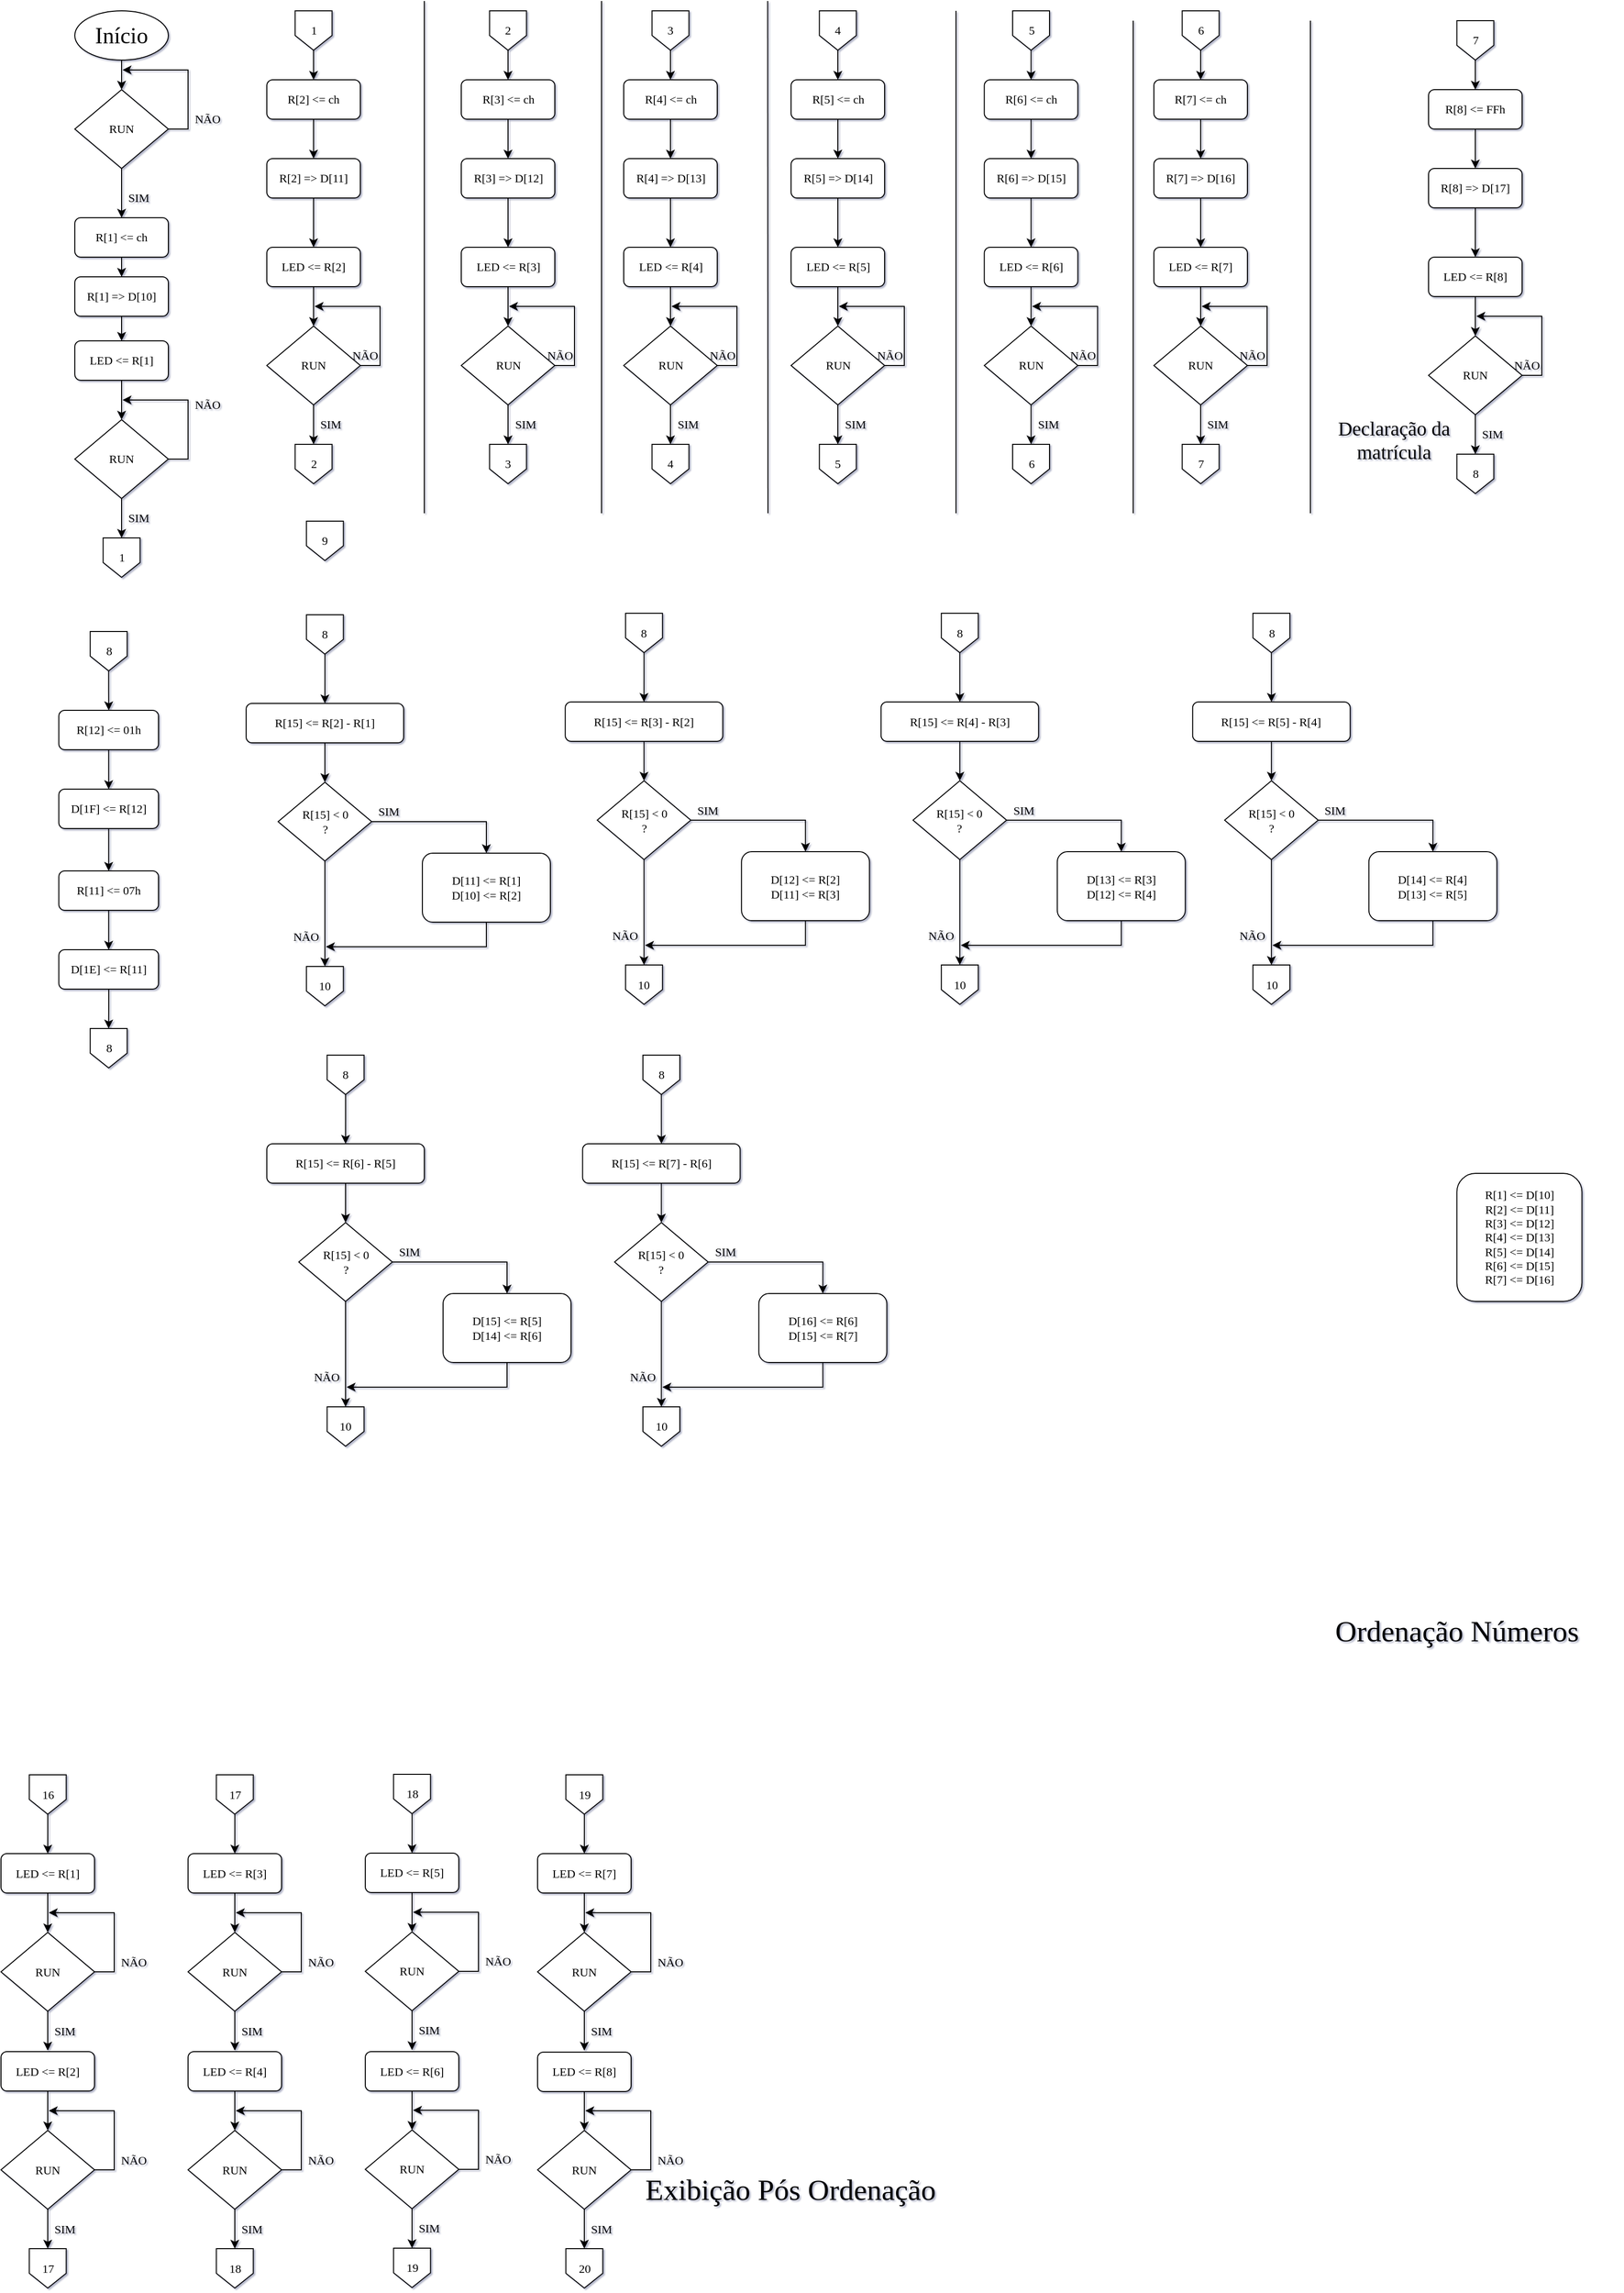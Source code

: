 <mxfile version="13.7.6" type="github">
  <diagram id="LBwsWg3DHm3VI3vRRIfu" name="Page-1">
    <mxGraphModel dx="1749" dy="784" grid="1" gridSize="10" guides="1" tooltips="1" connect="1" arrows="1" fold="1" page="1" pageScale="1" pageWidth="827" pageHeight="1169" background="#ffffff" math="0" shadow="1">
      <root>
        <mxCell id="0" />
        <mxCell id="1" parent="0" />
        <mxCell id="sRFEvAHlBmAmTLRkeG5V-6" style="edgeStyle=orthogonalEdgeStyle;rounded=0;orthogonalLoop=1;jettySize=auto;html=1;exitX=0.5;exitY=1;exitDx=0;exitDy=0;entryX=0.5;entryY=0;entryDx=0;entryDy=0;fontFamily=Verdana;" parent="1" source="sRFEvAHlBmAmTLRkeG5V-1" target="sRFEvAHlBmAmTLRkeG5V-3" edge="1">
          <mxGeometry relative="1" as="geometry" />
        </mxCell>
        <mxCell id="sRFEvAHlBmAmTLRkeG5V-1" value="&lt;font style=&quot;font-size: 23px&quot;&gt;Início&lt;/font&gt;" style="ellipse;whiteSpace=wrap;html=1;fontFamily=Verdana;" parent="1" vertex="1">
          <mxGeometry x="85" y="10" width="95" height="50" as="geometry" />
        </mxCell>
        <mxCell id="txzuhLuvdfgNLgQ4ZMH0-2" value="" style="edgeStyle=orthogonalEdgeStyle;rounded=0;orthogonalLoop=1;jettySize=auto;html=1;" parent="1" source="sRFEvAHlBmAmTLRkeG5V-2" target="txzuhLuvdfgNLgQ4ZMH0-1" edge="1">
          <mxGeometry relative="1" as="geometry" />
        </mxCell>
        <mxCell id="sRFEvAHlBmAmTLRkeG5V-2" value="R[1] &amp;lt;= ch" style="rounded=1;whiteSpace=wrap;html=1;fontFamily=Verdana;" parent="1" vertex="1">
          <mxGeometry x="85" y="220" width="95" height="40" as="geometry" />
        </mxCell>
        <mxCell id="sRFEvAHlBmAmTLRkeG5V-7" style="edgeStyle=orthogonalEdgeStyle;rounded=0;orthogonalLoop=1;jettySize=auto;html=1;exitX=1;exitY=0.5;exitDx=0;exitDy=0;fontFamily=Verdana;" parent="1" source="sRFEvAHlBmAmTLRkeG5V-3" edge="1">
          <mxGeometry relative="1" as="geometry">
            <mxPoint x="133" y="70" as="targetPoint" />
          </mxGeometry>
        </mxCell>
        <mxCell id="sRFEvAHlBmAmTLRkeG5V-8" style="edgeStyle=orthogonalEdgeStyle;rounded=0;orthogonalLoop=1;jettySize=auto;html=1;exitX=0.5;exitY=1;exitDx=0;exitDy=0;entryX=0.5;entryY=0;entryDx=0;entryDy=0;fontFamily=Verdana;" parent="1" source="sRFEvAHlBmAmTLRkeG5V-3" target="sRFEvAHlBmAmTLRkeG5V-2" edge="1">
          <mxGeometry relative="1" as="geometry" />
        </mxCell>
        <mxCell id="sRFEvAHlBmAmTLRkeG5V-3" value="RUN" style="rhombus;whiteSpace=wrap;html=1;fontFamily=Verdana;" parent="1" vertex="1">
          <mxGeometry x="85" y="90" width="95" height="80" as="geometry" />
        </mxCell>
        <mxCell id="sRFEvAHlBmAmTLRkeG5V-9" value="NÃO" style="text;html=1;strokeColor=none;fillColor=none;align=center;verticalAlign=middle;whiteSpace=wrap;rounded=0;fontFamily=Verdana;" parent="1" vertex="1">
          <mxGeometry x="200" y="110" width="40" height="20" as="geometry" />
        </mxCell>
        <mxCell id="sRFEvAHlBmAmTLRkeG5V-10" value="SIM" style="text;html=1;strokeColor=none;fillColor=none;align=center;verticalAlign=middle;whiteSpace=wrap;rounded=0;fontFamily=Verdana;" parent="1" vertex="1">
          <mxGeometry x="130" y="190" width="40" height="20" as="geometry" />
        </mxCell>
        <mxCell id="sRFEvAHlBmAmTLRkeG5V-15" style="edgeStyle=orthogonalEdgeStyle;rounded=0;orthogonalLoop=1;jettySize=auto;html=1;exitX=0.5;exitY=1;exitDx=0;exitDy=0;entryX=0.5;entryY=0;entryDx=0;entryDy=0;fontFamily=Verdana;" parent="1" source="sRFEvAHlBmAmTLRkeG5V-11" target="sRFEvAHlBmAmTLRkeG5V-14" edge="1">
          <mxGeometry relative="1" as="geometry" />
        </mxCell>
        <mxCell id="sRFEvAHlBmAmTLRkeG5V-11" value="LED &amp;lt;= R[1]" style="rounded=1;whiteSpace=wrap;html=1;fontFamily=Verdana;" parent="1" vertex="1">
          <mxGeometry x="85" y="345" width="95" height="40" as="geometry" />
        </mxCell>
        <mxCell id="sRFEvAHlBmAmTLRkeG5V-16" style="edgeStyle=orthogonalEdgeStyle;rounded=0;orthogonalLoop=1;jettySize=auto;html=1;exitX=1;exitY=0.5;exitDx=0;exitDy=0;fontFamily=Verdana;" parent="1" source="sRFEvAHlBmAmTLRkeG5V-14" edge="1">
          <mxGeometry relative="1" as="geometry">
            <mxPoint x="133" y="405" as="targetPoint" />
          </mxGeometry>
        </mxCell>
        <mxCell id="sRFEvAHlBmAmTLRkeG5V-18" style="edgeStyle=orthogonalEdgeStyle;rounded=0;orthogonalLoop=1;jettySize=auto;html=1;exitX=0.5;exitY=1;exitDx=0;exitDy=0;entryX=0.5;entryY=0;entryDx=0;entryDy=0;fontFamily=Verdana;" parent="1" source="sRFEvAHlBmAmTLRkeG5V-14" target="sRFEvAHlBmAmTLRkeG5V-17" edge="1">
          <mxGeometry relative="1" as="geometry" />
        </mxCell>
        <mxCell id="sRFEvAHlBmAmTLRkeG5V-14" value="RUN" style="rhombus;whiteSpace=wrap;html=1;fontFamily=Verdana;" parent="1" vertex="1">
          <mxGeometry x="85" y="425" width="95" height="80" as="geometry" />
        </mxCell>
        <mxCell id="sRFEvAHlBmAmTLRkeG5V-17" value="1" style="shape=offPageConnector;whiteSpace=wrap;html=1;fontFamily=Verdana;" parent="1" vertex="1">
          <mxGeometry x="113.75" y="545" width="37.5" height="40" as="geometry" />
        </mxCell>
        <mxCell id="sRFEvAHlBmAmTLRkeG5V-19" value="SIM" style="text;html=1;strokeColor=none;fillColor=none;align=center;verticalAlign=middle;whiteSpace=wrap;rounded=0;fontFamily=Verdana;" parent="1" vertex="1">
          <mxGeometry x="130" y="515" width="40" height="20" as="geometry" />
        </mxCell>
        <mxCell id="sRFEvAHlBmAmTLRkeG5V-20" value="NÃO" style="text;html=1;strokeColor=none;fillColor=none;align=center;verticalAlign=middle;whiteSpace=wrap;rounded=0;fontFamily=Verdana;" parent="1" vertex="1">
          <mxGeometry x="200" y="400" width="40" height="20" as="geometry" />
        </mxCell>
        <mxCell id="txzuhLuvdfgNLgQ4ZMH0-9" value="" style="edgeStyle=orthogonalEdgeStyle;rounded=0;orthogonalLoop=1;jettySize=auto;html=1;" parent="1" source="sRFEvAHlBmAmTLRkeG5V-22" target="txzuhLuvdfgNLgQ4ZMH0-7" edge="1">
          <mxGeometry relative="1" as="geometry" />
        </mxCell>
        <mxCell id="sRFEvAHlBmAmTLRkeG5V-22" value="R[2] &amp;lt;= ch" style="rounded=1;whiteSpace=wrap;html=1;fontFamily=Verdana;" parent="1" vertex="1">
          <mxGeometry x="280" y="80" width="95" height="40" as="geometry" />
        </mxCell>
        <mxCell id="sRFEvAHlBmAmTLRkeG5V-23" style="edgeStyle=orthogonalEdgeStyle;rounded=0;orthogonalLoop=1;jettySize=auto;html=1;exitX=0.5;exitY=1;exitDx=0;exitDy=0;entryX=0.5;entryY=0;entryDx=0;entryDy=0;fontFamily=Verdana;" parent="1" source="sRFEvAHlBmAmTLRkeG5V-24" target="sRFEvAHlBmAmTLRkeG5V-27" edge="1">
          <mxGeometry relative="1" as="geometry" />
        </mxCell>
        <mxCell id="sRFEvAHlBmAmTLRkeG5V-24" value="LED &amp;lt;= R[2]" style="rounded=1;whiteSpace=wrap;html=1;fontFamily=Verdana;" parent="1" vertex="1">
          <mxGeometry x="280" y="250" width="95" height="40" as="geometry" />
        </mxCell>
        <mxCell id="sRFEvAHlBmAmTLRkeG5V-25" style="edgeStyle=orthogonalEdgeStyle;rounded=0;orthogonalLoop=1;jettySize=auto;html=1;exitX=1;exitY=0.5;exitDx=0;exitDy=0;fontFamily=Verdana;" parent="1" source="sRFEvAHlBmAmTLRkeG5V-27" edge="1">
          <mxGeometry relative="1" as="geometry">
            <mxPoint x="328" y="310" as="targetPoint" />
          </mxGeometry>
        </mxCell>
        <mxCell id="sRFEvAHlBmAmTLRkeG5V-26" style="edgeStyle=orthogonalEdgeStyle;rounded=0;orthogonalLoop=1;jettySize=auto;html=1;exitX=0.5;exitY=1;exitDx=0;exitDy=0;entryX=0.5;entryY=0;entryDx=0;entryDy=0;fontFamily=Verdana;" parent="1" source="sRFEvAHlBmAmTLRkeG5V-27" target="sRFEvAHlBmAmTLRkeG5V-28" edge="1">
          <mxGeometry relative="1" as="geometry" />
        </mxCell>
        <mxCell id="sRFEvAHlBmAmTLRkeG5V-27" value="RUN" style="rhombus;whiteSpace=wrap;html=1;fontFamily=Verdana;" parent="1" vertex="1">
          <mxGeometry x="280" y="330" width="95" height="80" as="geometry" />
        </mxCell>
        <mxCell id="sRFEvAHlBmAmTLRkeG5V-28" value="2" style="shape=offPageConnector;whiteSpace=wrap;html=1;fontFamily=Verdana;" parent="1" vertex="1">
          <mxGeometry x="308.75" y="450" width="37.5" height="40" as="geometry" />
        </mxCell>
        <mxCell id="sRFEvAHlBmAmTLRkeG5V-29" value="SIM" style="text;html=1;strokeColor=none;fillColor=none;align=center;verticalAlign=middle;whiteSpace=wrap;rounded=0;fontFamily=Verdana;" parent="1" vertex="1">
          <mxGeometry x="325" y="420" width="40" height="20" as="geometry" />
        </mxCell>
        <mxCell id="sRFEvAHlBmAmTLRkeG5V-30" value="NÃO" style="text;html=1;strokeColor=none;fillColor=none;align=center;verticalAlign=middle;whiteSpace=wrap;rounded=0;fontFamily=Verdana;" parent="1" vertex="1">
          <mxGeometry x="360" y="350" width="40" height="20" as="geometry" />
        </mxCell>
        <mxCell id="sRFEvAHlBmAmTLRkeG5V-63" style="edgeStyle=orthogonalEdgeStyle;rounded=0;orthogonalLoop=1;jettySize=auto;html=1;exitX=0.5;exitY=1;exitDx=0;exitDy=0;entryX=0.5;entryY=0;entryDx=0;entryDy=0;fontFamily=Verdana;" parent="1" source="sRFEvAHlBmAmTLRkeG5V-62" target="sRFEvAHlBmAmTLRkeG5V-22" edge="1">
          <mxGeometry relative="1" as="geometry" />
        </mxCell>
        <mxCell id="sRFEvAHlBmAmTLRkeG5V-62" value="1" style="shape=offPageConnector;whiteSpace=wrap;html=1;fontFamily=Verdana;" parent="1" vertex="1">
          <mxGeometry x="308.75" y="10" width="37.5" height="40" as="geometry" />
        </mxCell>
        <mxCell id="sRFEvAHlBmAmTLRkeG5V-108" value="" style="endArrow=none;html=1;" parent="1" edge="1">
          <mxGeometry width="50" height="50" relative="1" as="geometry">
            <mxPoint x="620" y="520" as="sourcePoint" />
            <mxPoint x="620" as="targetPoint" />
          </mxGeometry>
        </mxCell>
        <mxCell id="sRFEvAHlBmAmTLRkeG5V-109" value="" style="endArrow=none;html=1;" parent="1" edge="1">
          <mxGeometry width="50" height="50" relative="1" as="geometry">
            <mxPoint x="440" y="520" as="sourcePoint" />
            <mxPoint x="440.0" as="targetPoint" />
          </mxGeometry>
        </mxCell>
        <mxCell id="sRFEvAHlBmAmTLRkeG5V-110" value="" style="endArrow=none;html=1;fontFamily=Verdana;" parent="1" edge="1">
          <mxGeometry width="50" height="50" relative="1" as="geometry">
            <mxPoint x="980" y="520" as="sourcePoint" />
            <mxPoint x="980" y="10" as="targetPoint" />
          </mxGeometry>
        </mxCell>
        <mxCell id="sRFEvAHlBmAmTLRkeG5V-111" value="" style="endArrow=none;html=1;fontFamily=Verdana;" parent="1" edge="1">
          <mxGeometry width="50" height="50" relative="1" as="geometry">
            <mxPoint x="1160" y="520" as="sourcePoint" />
            <mxPoint x="1160" y="20" as="targetPoint" />
          </mxGeometry>
        </mxCell>
        <mxCell id="4zHIRzdhftlPSaTAwRZH-2" value="" style="endArrow=none;html=1;fontFamily=Verdana;" parent="1" edge="1">
          <mxGeometry width="50" height="50" relative="1" as="geometry">
            <mxPoint x="1340" y="520" as="sourcePoint" />
            <mxPoint x="1340.0" y="20" as="targetPoint" />
          </mxGeometry>
        </mxCell>
        <mxCell id="4zHIRzdhftlPSaTAwRZH-266" value="" style="edgeStyle=orthogonalEdgeStyle;rounded=0;orthogonalLoop=1;jettySize=auto;html=1;fontFamily=Verdana;" parent="1" source="4zHIRzdhftlPSaTAwRZH-228" target="4zHIRzdhftlPSaTAwRZH-260" edge="1">
          <mxGeometry relative="1" as="geometry" />
        </mxCell>
        <mxCell id="4zHIRzdhftlPSaTAwRZH-228" value="16" style="shape=offPageConnector;whiteSpace=wrap;html=1;fontFamily=Verdana;" parent="1" vertex="1">
          <mxGeometry x="38.75" y="1800.5" width="37.5" height="40" as="geometry" />
        </mxCell>
        <mxCell id="4zHIRzdhftlPSaTAwRZH-259" style="edgeStyle=orthogonalEdgeStyle;rounded=0;orthogonalLoop=1;jettySize=auto;html=1;exitX=0.5;exitY=1;exitDx=0;exitDy=0;entryX=0.5;entryY=0;entryDx=0;entryDy=0;fontFamily=Verdana;" parent="1" source="4zHIRzdhftlPSaTAwRZH-260" target="4zHIRzdhftlPSaTAwRZH-263" edge="1">
          <mxGeometry relative="1" as="geometry" />
        </mxCell>
        <mxCell id="4zHIRzdhftlPSaTAwRZH-260" value="LED &amp;lt;= R[1]" style="rounded=1;whiteSpace=wrap;html=1;fontFamily=Verdana;" parent="1" vertex="1">
          <mxGeometry x="10" y="1880.5" width="95" height="40" as="geometry" />
        </mxCell>
        <mxCell id="4zHIRzdhftlPSaTAwRZH-261" style="edgeStyle=orthogonalEdgeStyle;rounded=0;orthogonalLoop=1;jettySize=auto;html=1;exitX=1;exitY=0.5;exitDx=0;exitDy=0;fontFamily=Verdana;" parent="1" source="4zHIRzdhftlPSaTAwRZH-263" edge="1">
          <mxGeometry relative="1" as="geometry">
            <mxPoint x="58" y="1940.5" as="targetPoint" />
          </mxGeometry>
        </mxCell>
        <mxCell id="4zHIRzdhftlPSaTAwRZH-262" style="edgeStyle=orthogonalEdgeStyle;rounded=0;orthogonalLoop=1;jettySize=auto;html=1;exitX=0.5;exitY=1;exitDx=0;exitDy=0;entryX=0.5;entryY=0;entryDx=0;entryDy=0;fontFamily=Verdana;" parent="1" source="4zHIRzdhftlPSaTAwRZH-263" edge="1">
          <mxGeometry relative="1" as="geometry">
            <mxPoint x="57.5" y="2080.5" as="targetPoint" />
          </mxGeometry>
        </mxCell>
        <mxCell id="4zHIRzdhftlPSaTAwRZH-263" value="RUN" style="rhombus;whiteSpace=wrap;html=1;fontFamily=Verdana;" parent="1" vertex="1">
          <mxGeometry x="10" y="1960.5" width="95" height="80" as="geometry" />
        </mxCell>
        <mxCell id="4zHIRzdhftlPSaTAwRZH-265" value="SIM" style="text;html=1;strokeColor=none;fillColor=none;align=center;verticalAlign=middle;whiteSpace=wrap;rounded=0;fontFamily=Verdana;" parent="1" vertex="1">
          <mxGeometry x="55" y="2050.5" width="40" height="20" as="geometry" />
        </mxCell>
        <mxCell id="4zHIRzdhftlPSaTAwRZH-267" value="NÃO" style="text;html=1;strokeColor=none;fillColor=none;align=center;verticalAlign=middle;whiteSpace=wrap;rounded=0;fontFamily=Verdana;" parent="1" vertex="1">
          <mxGeometry x="125" y="1980.5" width="40" height="20" as="geometry" />
        </mxCell>
        <mxCell id="4zHIRzdhftlPSaTAwRZH-274" value="" style="edgeStyle=orthogonalEdgeStyle;rounded=0;orthogonalLoop=1;jettySize=auto;html=1;fontFamily=Verdana;" parent="1" source="4zHIRzdhftlPSaTAwRZH-268" target="4zHIRzdhftlPSaTAwRZH-271" edge="1">
          <mxGeometry relative="1" as="geometry" />
        </mxCell>
        <mxCell id="4zHIRzdhftlPSaTAwRZH-268" value="LED &amp;lt;= R[2]" style="rounded=1;whiteSpace=wrap;html=1;fontFamily=Verdana;" parent="1" vertex="1">
          <mxGeometry x="10" y="2081.5" width="95" height="40" as="geometry" />
        </mxCell>
        <mxCell id="4zHIRzdhftlPSaTAwRZH-269" style="edgeStyle=orthogonalEdgeStyle;rounded=0;orthogonalLoop=1;jettySize=auto;html=1;exitX=1;exitY=0.5;exitDx=0;exitDy=0;fontFamily=Verdana;" parent="1" source="4zHIRzdhftlPSaTAwRZH-271" edge="1">
          <mxGeometry relative="1" as="geometry">
            <mxPoint x="58" y="2141.5" as="targetPoint" />
          </mxGeometry>
        </mxCell>
        <mxCell id="4zHIRzdhftlPSaTAwRZH-270" style="edgeStyle=orthogonalEdgeStyle;rounded=0;orthogonalLoop=1;jettySize=auto;html=1;exitX=0.5;exitY=1;exitDx=0;exitDy=0;entryX=0.5;entryY=0;entryDx=0;entryDy=0;fontFamily=Verdana;" parent="1" source="4zHIRzdhftlPSaTAwRZH-271" edge="1">
          <mxGeometry relative="1" as="geometry">
            <mxPoint x="57.5" y="2281.5" as="targetPoint" />
          </mxGeometry>
        </mxCell>
        <mxCell id="4zHIRzdhftlPSaTAwRZH-271" value="RUN" style="rhombus;whiteSpace=wrap;html=1;fontFamily=Verdana;" parent="1" vertex="1">
          <mxGeometry x="10" y="2161.5" width="95" height="80" as="geometry" />
        </mxCell>
        <mxCell id="4zHIRzdhftlPSaTAwRZH-272" value="SIM" style="text;html=1;strokeColor=none;fillColor=none;align=center;verticalAlign=middle;whiteSpace=wrap;rounded=0;fontFamily=Verdana;" parent="1" vertex="1">
          <mxGeometry x="55" y="2251.5" width="40" height="20" as="geometry" />
        </mxCell>
        <mxCell id="4zHIRzdhftlPSaTAwRZH-273" value="NÃO" style="text;html=1;strokeColor=none;fillColor=none;align=center;verticalAlign=middle;whiteSpace=wrap;rounded=0;fontFamily=Verdana;" parent="1" vertex="1">
          <mxGeometry x="125" y="2181.5" width="40" height="20" as="geometry" />
        </mxCell>
        <mxCell id="4zHIRzdhftlPSaTAwRZH-275" value="17" style="shape=offPageConnector;whiteSpace=wrap;html=1;fontFamily=Verdana;" parent="1" vertex="1">
          <mxGeometry x="38.75" y="2281.5" width="37.5" height="40" as="geometry" />
        </mxCell>
        <mxCell id="4zHIRzdhftlPSaTAwRZH-276" value="" style="edgeStyle=orthogonalEdgeStyle;rounded=0;orthogonalLoop=1;jettySize=auto;html=1;fontFamily=Verdana;" parent="1" source="4zHIRzdhftlPSaTAwRZH-277" target="4zHIRzdhftlPSaTAwRZH-279" edge="1">
          <mxGeometry relative="1" as="geometry" />
        </mxCell>
        <mxCell id="4zHIRzdhftlPSaTAwRZH-277" value="17" style="shape=offPageConnector;whiteSpace=wrap;html=1;fontFamily=Verdana;" parent="1" vertex="1">
          <mxGeometry x="228.75" y="1800.5" width="37.5" height="40" as="geometry" />
        </mxCell>
        <mxCell id="4zHIRzdhftlPSaTAwRZH-278" style="edgeStyle=orthogonalEdgeStyle;rounded=0;orthogonalLoop=1;jettySize=auto;html=1;exitX=0.5;exitY=1;exitDx=0;exitDy=0;entryX=0.5;entryY=0;entryDx=0;entryDy=0;fontFamily=Verdana;" parent="1" source="4zHIRzdhftlPSaTAwRZH-279" target="4zHIRzdhftlPSaTAwRZH-282" edge="1">
          <mxGeometry relative="1" as="geometry" />
        </mxCell>
        <mxCell id="4zHIRzdhftlPSaTAwRZH-279" value="LED &amp;lt;= R[3]" style="rounded=1;whiteSpace=wrap;html=1;fontFamily=Verdana;" parent="1" vertex="1">
          <mxGeometry x="200" y="1880.5" width="95" height="40" as="geometry" />
        </mxCell>
        <mxCell id="4zHIRzdhftlPSaTAwRZH-280" style="edgeStyle=orthogonalEdgeStyle;rounded=0;orthogonalLoop=1;jettySize=auto;html=1;exitX=1;exitY=0.5;exitDx=0;exitDy=0;fontFamily=Verdana;" parent="1" source="4zHIRzdhftlPSaTAwRZH-282" edge="1">
          <mxGeometry relative="1" as="geometry">
            <mxPoint x="248" y="1940.5" as="targetPoint" />
          </mxGeometry>
        </mxCell>
        <mxCell id="4zHIRzdhftlPSaTAwRZH-281" style="edgeStyle=orthogonalEdgeStyle;rounded=0;orthogonalLoop=1;jettySize=auto;html=1;exitX=0.5;exitY=1;exitDx=0;exitDy=0;entryX=0.5;entryY=0;entryDx=0;entryDy=0;fontFamily=Verdana;" parent="1" source="4zHIRzdhftlPSaTAwRZH-282" edge="1">
          <mxGeometry relative="1" as="geometry">
            <mxPoint x="247.5" y="2080.5" as="targetPoint" />
          </mxGeometry>
        </mxCell>
        <mxCell id="4zHIRzdhftlPSaTAwRZH-282" value="RUN" style="rhombus;whiteSpace=wrap;html=1;fontFamily=Verdana;" parent="1" vertex="1">
          <mxGeometry x="200" y="1960.5" width="95" height="80" as="geometry" />
        </mxCell>
        <mxCell id="4zHIRzdhftlPSaTAwRZH-283" value="SIM" style="text;html=1;strokeColor=none;fillColor=none;align=center;verticalAlign=middle;whiteSpace=wrap;rounded=0;fontFamily=Verdana;" parent="1" vertex="1">
          <mxGeometry x="245" y="2050.5" width="40" height="20" as="geometry" />
        </mxCell>
        <mxCell id="4zHIRzdhftlPSaTAwRZH-284" value="NÃO" style="text;html=1;strokeColor=none;fillColor=none;align=center;verticalAlign=middle;whiteSpace=wrap;rounded=0;fontFamily=Verdana;" parent="1" vertex="1">
          <mxGeometry x="315" y="1980.5" width="40" height="20" as="geometry" />
        </mxCell>
        <mxCell id="4zHIRzdhftlPSaTAwRZH-285" value="" style="edgeStyle=orthogonalEdgeStyle;rounded=0;orthogonalLoop=1;jettySize=auto;html=1;fontFamily=Verdana;" parent="1" source="4zHIRzdhftlPSaTAwRZH-286" target="4zHIRzdhftlPSaTAwRZH-289" edge="1">
          <mxGeometry relative="1" as="geometry" />
        </mxCell>
        <mxCell id="4zHIRzdhftlPSaTAwRZH-286" value="LED &amp;lt;= R[4]" style="rounded=1;whiteSpace=wrap;html=1;fontFamily=Verdana;" parent="1" vertex="1">
          <mxGeometry x="200" y="2081.5" width="95" height="40" as="geometry" />
        </mxCell>
        <mxCell id="4zHIRzdhftlPSaTAwRZH-287" style="edgeStyle=orthogonalEdgeStyle;rounded=0;orthogonalLoop=1;jettySize=auto;html=1;exitX=1;exitY=0.5;exitDx=0;exitDy=0;fontFamily=Verdana;" parent="1" source="4zHIRzdhftlPSaTAwRZH-289" edge="1">
          <mxGeometry relative="1" as="geometry">
            <mxPoint x="248" y="2141.5" as="targetPoint" />
          </mxGeometry>
        </mxCell>
        <mxCell id="4zHIRzdhftlPSaTAwRZH-288" style="edgeStyle=orthogonalEdgeStyle;rounded=0;orthogonalLoop=1;jettySize=auto;html=1;exitX=0.5;exitY=1;exitDx=0;exitDy=0;entryX=0.5;entryY=0;entryDx=0;entryDy=0;fontFamily=Verdana;" parent="1" source="4zHIRzdhftlPSaTAwRZH-289" edge="1">
          <mxGeometry relative="1" as="geometry">
            <mxPoint x="247.5" y="2281.5" as="targetPoint" />
          </mxGeometry>
        </mxCell>
        <mxCell id="4zHIRzdhftlPSaTAwRZH-289" value="RUN" style="rhombus;whiteSpace=wrap;html=1;fontFamily=Verdana;" parent="1" vertex="1">
          <mxGeometry x="200" y="2161.5" width="95" height="80" as="geometry" />
        </mxCell>
        <mxCell id="4zHIRzdhftlPSaTAwRZH-290" value="SIM" style="text;html=1;strokeColor=none;fillColor=none;align=center;verticalAlign=middle;whiteSpace=wrap;rounded=0;fontFamily=Verdana;" parent="1" vertex="1">
          <mxGeometry x="245" y="2251.5" width="40" height="20" as="geometry" />
        </mxCell>
        <mxCell id="4zHIRzdhftlPSaTAwRZH-291" value="NÃO" style="text;html=1;strokeColor=none;fillColor=none;align=center;verticalAlign=middle;whiteSpace=wrap;rounded=0;fontFamily=Verdana;" parent="1" vertex="1">
          <mxGeometry x="315" y="2181.5" width="40" height="20" as="geometry" />
        </mxCell>
        <mxCell id="4zHIRzdhftlPSaTAwRZH-292" value="18" style="shape=offPageConnector;whiteSpace=wrap;html=1;fontFamily=Verdana;" parent="1" vertex="1">
          <mxGeometry x="228.75" y="2281.5" width="37.5" height="40" as="geometry" />
        </mxCell>
        <mxCell id="4zHIRzdhftlPSaTAwRZH-327" value="" style="edgeStyle=orthogonalEdgeStyle;rounded=0;orthogonalLoop=1;jettySize=auto;html=1;fontFamily=Verdana;" parent="1" source="4zHIRzdhftlPSaTAwRZH-328" target="4zHIRzdhftlPSaTAwRZH-330" edge="1">
          <mxGeometry relative="1" as="geometry" />
        </mxCell>
        <mxCell id="4zHIRzdhftlPSaTAwRZH-328" value="18" style="shape=offPageConnector;whiteSpace=wrap;html=1;fontFamily=Verdana;" parent="1" vertex="1">
          <mxGeometry x="408.75" y="1800" width="37.5" height="40" as="geometry" />
        </mxCell>
        <mxCell id="4zHIRzdhftlPSaTAwRZH-329" style="edgeStyle=orthogonalEdgeStyle;rounded=0;orthogonalLoop=1;jettySize=auto;html=1;exitX=0.5;exitY=1;exitDx=0;exitDy=0;entryX=0.5;entryY=0;entryDx=0;entryDy=0;fontFamily=Verdana;" parent="1" source="4zHIRzdhftlPSaTAwRZH-330" target="4zHIRzdhftlPSaTAwRZH-333" edge="1">
          <mxGeometry relative="1" as="geometry" />
        </mxCell>
        <mxCell id="4zHIRzdhftlPSaTAwRZH-330" value="LED &amp;lt;= R[5]" style="rounded=1;whiteSpace=wrap;html=1;fontFamily=Verdana;" parent="1" vertex="1">
          <mxGeometry x="380" y="1880" width="95" height="40" as="geometry" />
        </mxCell>
        <mxCell id="4zHIRzdhftlPSaTAwRZH-331" style="edgeStyle=orthogonalEdgeStyle;rounded=0;orthogonalLoop=1;jettySize=auto;html=1;exitX=1;exitY=0.5;exitDx=0;exitDy=0;fontFamily=Verdana;" parent="1" source="4zHIRzdhftlPSaTAwRZH-333" edge="1">
          <mxGeometry relative="1" as="geometry">
            <mxPoint x="428" y="1940" as="targetPoint" />
          </mxGeometry>
        </mxCell>
        <mxCell id="4zHIRzdhftlPSaTAwRZH-332" style="edgeStyle=orthogonalEdgeStyle;rounded=0;orthogonalLoop=1;jettySize=auto;html=1;exitX=0.5;exitY=1;exitDx=0;exitDy=0;entryX=0.5;entryY=0;entryDx=0;entryDy=0;fontFamily=Verdana;" parent="1" source="4zHIRzdhftlPSaTAwRZH-333" edge="1">
          <mxGeometry relative="1" as="geometry">
            <mxPoint x="427.5" y="2080" as="targetPoint" />
          </mxGeometry>
        </mxCell>
        <mxCell id="4zHIRzdhftlPSaTAwRZH-333" value="RUN" style="rhombus;whiteSpace=wrap;html=1;fontFamily=Verdana;" parent="1" vertex="1">
          <mxGeometry x="380" y="1960" width="95" height="80" as="geometry" />
        </mxCell>
        <mxCell id="4zHIRzdhftlPSaTAwRZH-334" value="SIM" style="text;html=1;strokeColor=none;fillColor=none;align=center;verticalAlign=middle;whiteSpace=wrap;rounded=0;fontFamily=Verdana;" parent="1" vertex="1">
          <mxGeometry x="425" y="2050" width="40" height="20" as="geometry" />
        </mxCell>
        <mxCell id="4zHIRzdhftlPSaTAwRZH-335" value="NÃO" style="text;html=1;strokeColor=none;fillColor=none;align=center;verticalAlign=middle;whiteSpace=wrap;rounded=0;fontFamily=Verdana;" parent="1" vertex="1">
          <mxGeometry x="495" y="1980" width="40" height="20" as="geometry" />
        </mxCell>
        <mxCell id="4zHIRzdhftlPSaTAwRZH-336" value="" style="edgeStyle=orthogonalEdgeStyle;rounded=0;orthogonalLoop=1;jettySize=auto;html=1;fontFamily=Verdana;" parent="1" source="4zHIRzdhftlPSaTAwRZH-337" target="4zHIRzdhftlPSaTAwRZH-340" edge="1">
          <mxGeometry relative="1" as="geometry" />
        </mxCell>
        <mxCell id="4zHIRzdhftlPSaTAwRZH-337" value="LED &amp;lt;= R[6]" style="rounded=1;whiteSpace=wrap;html=1;fontFamily=Verdana;" parent="1" vertex="1">
          <mxGeometry x="380" y="2081.5" width="95" height="40" as="geometry" />
        </mxCell>
        <mxCell id="4zHIRzdhftlPSaTAwRZH-338" style="edgeStyle=orthogonalEdgeStyle;rounded=0;orthogonalLoop=1;jettySize=auto;html=1;exitX=1;exitY=0.5;exitDx=0;exitDy=0;fontFamily=Verdana;" parent="1" source="4zHIRzdhftlPSaTAwRZH-340" edge="1">
          <mxGeometry relative="1" as="geometry">
            <mxPoint x="428" y="2141" as="targetPoint" />
          </mxGeometry>
        </mxCell>
        <mxCell id="4zHIRzdhftlPSaTAwRZH-339" style="edgeStyle=orthogonalEdgeStyle;rounded=0;orthogonalLoop=1;jettySize=auto;html=1;exitX=0.5;exitY=1;exitDx=0;exitDy=0;entryX=0.5;entryY=0;entryDx=0;entryDy=0;fontFamily=Verdana;" parent="1" source="4zHIRzdhftlPSaTAwRZH-340" edge="1">
          <mxGeometry relative="1" as="geometry">
            <mxPoint x="427.5" y="2281" as="targetPoint" />
          </mxGeometry>
        </mxCell>
        <mxCell id="4zHIRzdhftlPSaTAwRZH-340" value="RUN" style="rhombus;whiteSpace=wrap;html=1;fontFamily=Verdana;" parent="1" vertex="1">
          <mxGeometry x="380" y="2161" width="95" height="80" as="geometry" />
        </mxCell>
        <mxCell id="4zHIRzdhftlPSaTAwRZH-341" value="SIM" style="text;html=1;strokeColor=none;fillColor=none;align=center;verticalAlign=middle;whiteSpace=wrap;rounded=0;fontFamily=Verdana;" parent="1" vertex="1">
          <mxGeometry x="425" y="2251" width="40" height="20" as="geometry" />
        </mxCell>
        <mxCell id="4zHIRzdhftlPSaTAwRZH-342" value="NÃO" style="text;html=1;strokeColor=none;fillColor=none;align=center;verticalAlign=middle;whiteSpace=wrap;rounded=0;fontFamily=Verdana;" parent="1" vertex="1">
          <mxGeometry x="495" y="2181" width="40" height="20" as="geometry" />
        </mxCell>
        <mxCell id="4zHIRzdhftlPSaTAwRZH-343" value="19" style="shape=offPageConnector;whiteSpace=wrap;html=1;fontFamily=Verdana;" parent="1" vertex="1">
          <mxGeometry x="408.75" y="2281" width="37.5" height="40" as="geometry" />
        </mxCell>
        <mxCell id="4zHIRzdhftlPSaTAwRZH-346" value="" style="edgeStyle=orthogonalEdgeStyle;rounded=0;orthogonalLoop=1;jettySize=auto;html=1;fontFamily=Verdana;" parent="1" source="4zHIRzdhftlPSaTAwRZH-347" target="4zHIRzdhftlPSaTAwRZH-349" edge="1">
          <mxGeometry relative="1" as="geometry" />
        </mxCell>
        <mxCell id="4zHIRzdhftlPSaTAwRZH-347" value="19" style="shape=offPageConnector;whiteSpace=wrap;html=1;fontFamily=Verdana;" parent="1" vertex="1">
          <mxGeometry x="583.75" y="1800.5" width="37.5" height="40" as="geometry" />
        </mxCell>
        <mxCell id="4zHIRzdhftlPSaTAwRZH-348" style="edgeStyle=orthogonalEdgeStyle;rounded=0;orthogonalLoop=1;jettySize=auto;html=1;exitX=0.5;exitY=1;exitDx=0;exitDy=0;entryX=0.5;entryY=0;entryDx=0;entryDy=0;fontFamily=Verdana;" parent="1" source="4zHIRzdhftlPSaTAwRZH-349" target="4zHIRzdhftlPSaTAwRZH-352" edge="1">
          <mxGeometry relative="1" as="geometry" />
        </mxCell>
        <mxCell id="4zHIRzdhftlPSaTAwRZH-349" value="LED &amp;lt;= R[7]" style="rounded=1;whiteSpace=wrap;html=1;fontFamily=Verdana;" parent="1" vertex="1">
          <mxGeometry x="555" y="1880.5" width="95" height="40" as="geometry" />
        </mxCell>
        <mxCell id="4zHIRzdhftlPSaTAwRZH-350" style="edgeStyle=orthogonalEdgeStyle;rounded=0;orthogonalLoop=1;jettySize=auto;html=1;exitX=1;exitY=0.5;exitDx=0;exitDy=0;fontFamily=Verdana;" parent="1" source="4zHIRzdhftlPSaTAwRZH-352" edge="1">
          <mxGeometry relative="1" as="geometry">
            <mxPoint x="603" y="1940.5" as="targetPoint" />
          </mxGeometry>
        </mxCell>
        <mxCell id="4zHIRzdhftlPSaTAwRZH-351" style="edgeStyle=orthogonalEdgeStyle;rounded=0;orthogonalLoop=1;jettySize=auto;html=1;exitX=0.5;exitY=1;exitDx=0;exitDy=0;entryX=0.5;entryY=0;entryDx=0;entryDy=0;fontFamily=Verdana;" parent="1" source="4zHIRzdhftlPSaTAwRZH-352" edge="1">
          <mxGeometry relative="1" as="geometry">
            <mxPoint x="602.5" y="2080.5" as="targetPoint" />
          </mxGeometry>
        </mxCell>
        <mxCell id="4zHIRzdhftlPSaTAwRZH-352" value="RUN" style="rhombus;whiteSpace=wrap;html=1;fontFamily=Verdana;" parent="1" vertex="1">
          <mxGeometry x="555" y="1960.5" width="95" height="80" as="geometry" />
        </mxCell>
        <mxCell id="4zHIRzdhftlPSaTAwRZH-353" value="SIM" style="text;html=1;strokeColor=none;fillColor=none;align=center;verticalAlign=middle;whiteSpace=wrap;rounded=0;fontFamily=Verdana;" parent="1" vertex="1">
          <mxGeometry x="600" y="2050.5" width="40" height="20" as="geometry" />
        </mxCell>
        <mxCell id="4zHIRzdhftlPSaTAwRZH-354" value="NÃO" style="text;html=1;strokeColor=none;fillColor=none;align=center;verticalAlign=middle;whiteSpace=wrap;rounded=0;fontFamily=Verdana;" parent="1" vertex="1">
          <mxGeometry x="670" y="1980.5" width="40" height="20" as="geometry" />
        </mxCell>
        <mxCell id="4zHIRzdhftlPSaTAwRZH-355" value="" style="edgeStyle=orthogonalEdgeStyle;rounded=0;orthogonalLoop=1;jettySize=auto;html=1;fontFamily=Verdana;" parent="1" source="4zHIRzdhftlPSaTAwRZH-356" target="4zHIRzdhftlPSaTAwRZH-359" edge="1">
          <mxGeometry relative="1" as="geometry" />
        </mxCell>
        <mxCell id="4zHIRzdhftlPSaTAwRZH-356" value="LED &amp;lt;= R[8]" style="rounded=1;whiteSpace=wrap;html=1;fontFamily=Verdana;" parent="1" vertex="1">
          <mxGeometry x="555" y="2082" width="95" height="40" as="geometry" />
        </mxCell>
        <mxCell id="4zHIRzdhftlPSaTAwRZH-357" style="edgeStyle=orthogonalEdgeStyle;rounded=0;orthogonalLoop=1;jettySize=auto;html=1;exitX=1;exitY=0.5;exitDx=0;exitDy=0;fontFamily=Verdana;" parent="1" source="4zHIRzdhftlPSaTAwRZH-359" edge="1">
          <mxGeometry relative="1" as="geometry">
            <mxPoint x="603" y="2141.5" as="targetPoint" />
          </mxGeometry>
        </mxCell>
        <mxCell id="4zHIRzdhftlPSaTAwRZH-358" style="edgeStyle=orthogonalEdgeStyle;rounded=0;orthogonalLoop=1;jettySize=auto;html=1;exitX=0.5;exitY=1;exitDx=0;exitDy=0;entryX=0.5;entryY=0;entryDx=0;entryDy=0;fontFamily=Verdana;" parent="1" source="4zHIRzdhftlPSaTAwRZH-359" edge="1">
          <mxGeometry relative="1" as="geometry">
            <mxPoint x="602.5" y="2281.5" as="targetPoint" />
          </mxGeometry>
        </mxCell>
        <mxCell id="4zHIRzdhftlPSaTAwRZH-359" value="RUN" style="rhombus;whiteSpace=wrap;html=1;fontFamily=Verdana;" parent="1" vertex="1">
          <mxGeometry x="555" y="2161.5" width="95" height="80" as="geometry" />
        </mxCell>
        <mxCell id="4zHIRzdhftlPSaTAwRZH-360" value="SIM" style="text;html=1;strokeColor=none;fillColor=none;align=center;verticalAlign=middle;whiteSpace=wrap;rounded=0;fontFamily=Verdana;" parent="1" vertex="1">
          <mxGeometry x="600" y="2251.5" width="40" height="20" as="geometry" />
        </mxCell>
        <mxCell id="4zHIRzdhftlPSaTAwRZH-361" value="NÃO" style="text;html=1;strokeColor=none;fillColor=none;align=center;verticalAlign=middle;whiteSpace=wrap;rounded=0;fontFamily=Verdana;" parent="1" vertex="1">
          <mxGeometry x="670" y="2181.5" width="40" height="20" as="geometry" />
        </mxCell>
        <mxCell id="4zHIRzdhftlPSaTAwRZH-362" value="20" style="shape=offPageConnector;whiteSpace=wrap;html=1;fontFamily=Verdana;" parent="1" vertex="1">
          <mxGeometry x="583.75" y="2281.5" width="37.5" height="40" as="geometry" />
        </mxCell>
        <mxCell id="4zHIRzdhftlPSaTAwRZH-370" value="&lt;font style=&quot;font-size: 30px&quot;&gt;Ordenação Números&lt;/font&gt;" style="text;html=1;strokeColor=none;fillColor=none;align=center;verticalAlign=middle;whiteSpace=wrap;rounded=0;fontFamily=Verdana;" parent="1" vertex="1">
          <mxGeometry x="1324" y="1554" width="330" height="200" as="geometry" />
        </mxCell>
        <mxCell id="4zHIRzdhftlPSaTAwRZH-374" value="&lt;font style=&quot;font-size: 30px&quot;&gt;Exibição Pós Ordenação&lt;/font&gt;" style="text;html=1;strokeColor=none;fillColor=none;align=center;verticalAlign=middle;whiteSpace=wrap;rounded=0;fontFamily=Verdana;" parent="1" vertex="1">
          <mxGeometry x="647" y="2121" width="330" height="200" as="geometry" />
        </mxCell>
        <mxCell id="4zHIRzdhftlPSaTAwRZH-375" value="&lt;font style=&quot;font-size: 20px&quot;&gt;Declaração da matrícula&lt;/font&gt;" style="text;html=1;strokeColor=none;fillColor=none;align=center;verticalAlign=middle;whiteSpace=wrap;rounded=0;fontFamily=Verdana;" parent="1" vertex="1">
          <mxGeometry x="1350" y="410" width="150" height="70" as="geometry" />
        </mxCell>
        <mxCell id="txzuhLuvdfgNLgQ4ZMH0-5" style="edgeStyle=orthogonalEdgeStyle;rounded=0;orthogonalLoop=1;jettySize=auto;html=1;exitX=0.5;exitY=1;exitDx=0;exitDy=0;entryX=0.5;entryY=0;entryDx=0;entryDy=0;" parent="1" source="txzuhLuvdfgNLgQ4ZMH0-1" target="sRFEvAHlBmAmTLRkeG5V-11" edge="1">
          <mxGeometry relative="1" as="geometry" />
        </mxCell>
        <mxCell id="txzuhLuvdfgNLgQ4ZMH0-1" value="R[1] =&amp;gt; D[10]" style="rounded=1;whiteSpace=wrap;html=1;fontFamily=Verdana;" parent="1" vertex="1">
          <mxGeometry x="85" y="280" width="95" height="40" as="geometry" />
        </mxCell>
        <mxCell id="txzuhLuvdfgNLgQ4ZMH0-10" value="" style="edgeStyle=orthogonalEdgeStyle;rounded=0;orthogonalLoop=1;jettySize=auto;html=1;" parent="1" source="txzuhLuvdfgNLgQ4ZMH0-7" target="sRFEvAHlBmAmTLRkeG5V-24" edge="1">
          <mxGeometry relative="1" as="geometry" />
        </mxCell>
        <mxCell id="txzuhLuvdfgNLgQ4ZMH0-7" value="R[2] =&amp;gt; D[11]" style="rounded=1;whiteSpace=wrap;html=1;fontFamily=Verdana;" parent="1" vertex="1">
          <mxGeometry x="280" y="160" width="95" height="40" as="geometry" />
        </mxCell>
        <mxCell id="txzuhLuvdfgNLgQ4ZMH0-11" value="" style="edgeStyle=orthogonalEdgeStyle;rounded=0;orthogonalLoop=1;jettySize=auto;html=1;" parent="1" source="txzuhLuvdfgNLgQ4ZMH0-12" target="txzuhLuvdfgNLgQ4ZMH0-24" edge="1">
          <mxGeometry relative="1" as="geometry" />
        </mxCell>
        <mxCell id="txzuhLuvdfgNLgQ4ZMH0-12" value="R[3] &amp;lt;= ch" style="rounded=1;whiteSpace=wrap;html=1;fontFamily=Verdana;" parent="1" vertex="1">
          <mxGeometry x="477.5" y="80" width="95" height="40" as="geometry" />
        </mxCell>
        <mxCell id="txzuhLuvdfgNLgQ4ZMH0-13" style="edgeStyle=orthogonalEdgeStyle;rounded=0;orthogonalLoop=1;jettySize=auto;html=1;exitX=0.5;exitY=1;exitDx=0;exitDy=0;entryX=0.5;entryY=0;entryDx=0;entryDy=0;fontFamily=Verdana;" parent="1" source="txzuhLuvdfgNLgQ4ZMH0-14" target="txzuhLuvdfgNLgQ4ZMH0-17" edge="1">
          <mxGeometry relative="1" as="geometry" />
        </mxCell>
        <mxCell id="txzuhLuvdfgNLgQ4ZMH0-14" value="LED &amp;lt;= R[3]" style="rounded=1;whiteSpace=wrap;html=1;fontFamily=Verdana;" parent="1" vertex="1">
          <mxGeometry x="477.5" y="250" width="95" height="40" as="geometry" />
        </mxCell>
        <mxCell id="txzuhLuvdfgNLgQ4ZMH0-15" style="edgeStyle=orthogonalEdgeStyle;rounded=0;orthogonalLoop=1;jettySize=auto;html=1;exitX=1;exitY=0.5;exitDx=0;exitDy=0;fontFamily=Verdana;" parent="1" source="txzuhLuvdfgNLgQ4ZMH0-17" edge="1">
          <mxGeometry relative="1" as="geometry">
            <mxPoint x="525.5" y="310.0" as="targetPoint" />
          </mxGeometry>
        </mxCell>
        <mxCell id="txzuhLuvdfgNLgQ4ZMH0-16" style="edgeStyle=orthogonalEdgeStyle;rounded=0;orthogonalLoop=1;jettySize=auto;html=1;exitX=0.5;exitY=1;exitDx=0;exitDy=0;entryX=0.5;entryY=0;entryDx=0;entryDy=0;fontFamily=Verdana;" parent="1" source="txzuhLuvdfgNLgQ4ZMH0-17" target="txzuhLuvdfgNLgQ4ZMH0-18" edge="1">
          <mxGeometry relative="1" as="geometry" />
        </mxCell>
        <mxCell id="txzuhLuvdfgNLgQ4ZMH0-17" value="RUN" style="rhombus;whiteSpace=wrap;html=1;fontFamily=Verdana;" parent="1" vertex="1">
          <mxGeometry x="477.5" y="330" width="95" height="80" as="geometry" />
        </mxCell>
        <mxCell id="txzuhLuvdfgNLgQ4ZMH0-18" value="3" style="shape=offPageConnector;whiteSpace=wrap;html=1;fontFamily=Verdana;" parent="1" vertex="1">
          <mxGeometry x="506.25" y="450" width="37.5" height="40" as="geometry" />
        </mxCell>
        <mxCell id="txzuhLuvdfgNLgQ4ZMH0-19" value="SIM" style="text;html=1;strokeColor=none;fillColor=none;align=center;verticalAlign=middle;whiteSpace=wrap;rounded=0;fontFamily=Verdana;" parent="1" vertex="1">
          <mxGeometry x="522.5" y="420" width="40" height="20" as="geometry" />
        </mxCell>
        <mxCell id="txzuhLuvdfgNLgQ4ZMH0-20" value="NÃO" style="text;html=1;strokeColor=none;fillColor=none;align=center;verticalAlign=middle;whiteSpace=wrap;rounded=0;fontFamily=Verdana;" parent="1" vertex="1">
          <mxGeometry x="557.5" y="350" width="40" height="20" as="geometry" />
        </mxCell>
        <mxCell id="txzuhLuvdfgNLgQ4ZMH0-21" style="edgeStyle=orthogonalEdgeStyle;rounded=0;orthogonalLoop=1;jettySize=auto;html=1;exitX=0.5;exitY=1;exitDx=0;exitDy=0;entryX=0.5;entryY=0;entryDx=0;entryDy=0;fontFamily=Verdana;" parent="1" source="txzuhLuvdfgNLgQ4ZMH0-22" target="txzuhLuvdfgNLgQ4ZMH0-12" edge="1">
          <mxGeometry relative="1" as="geometry" />
        </mxCell>
        <mxCell id="txzuhLuvdfgNLgQ4ZMH0-22" value="2" style="shape=offPageConnector;whiteSpace=wrap;html=1;fontFamily=Verdana;" parent="1" vertex="1">
          <mxGeometry x="506.25" y="10" width="37.5" height="40" as="geometry" />
        </mxCell>
        <mxCell id="txzuhLuvdfgNLgQ4ZMH0-23" value="" style="edgeStyle=orthogonalEdgeStyle;rounded=0;orthogonalLoop=1;jettySize=auto;html=1;" parent="1" source="txzuhLuvdfgNLgQ4ZMH0-24" target="txzuhLuvdfgNLgQ4ZMH0-14" edge="1">
          <mxGeometry relative="1" as="geometry" />
        </mxCell>
        <mxCell id="txzuhLuvdfgNLgQ4ZMH0-24" value="R[3] =&amp;gt; D[12]" style="rounded=1;whiteSpace=wrap;html=1;fontFamily=Verdana;" parent="1" vertex="1">
          <mxGeometry x="477.5" y="160" width="95" height="40" as="geometry" />
        </mxCell>
        <mxCell id="txzuhLuvdfgNLgQ4ZMH0-25" value="" style="edgeStyle=orthogonalEdgeStyle;rounded=0;orthogonalLoop=1;jettySize=auto;html=1;" parent="1" source="txzuhLuvdfgNLgQ4ZMH0-26" target="txzuhLuvdfgNLgQ4ZMH0-38" edge="1">
          <mxGeometry relative="1" as="geometry" />
        </mxCell>
        <mxCell id="txzuhLuvdfgNLgQ4ZMH0-26" value="R[4] &amp;lt;= ch" style="rounded=1;whiteSpace=wrap;html=1;fontFamily=Verdana;" parent="1" vertex="1">
          <mxGeometry x="642.5" y="80" width="95" height="40" as="geometry" />
        </mxCell>
        <mxCell id="txzuhLuvdfgNLgQ4ZMH0-27" style="edgeStyle=orthogonalEdgeStyle;rounded=0;orthogonalLoop=1;jettySize=auto;html=1;exitX=0.5;exitY=1;exitDx=0;exitDy=0;entryX=0.5;entryY=0;entryDx=0;entryDy=0;fontFamily=Verdana;" parent="1" source="txzuhLuvdfgNLgQ4ZMH0-28" target="txzuhLuvdfgNLgQ4ZMH0-31" edge="1">
          <mxGeometry relative="1" as="geometry" />
        </mxCell>
        <mxCell id="txzuhLuvdfgNLgQ4ZMH0-28" value="LED &amp;lt;= R[4]" style="rounded=1;whiteSpace=wrap;html=1;fontFamily=Verdana;" parent="1" vertex="1">
          <mxGeometry x="642.5" y="250" width="95" height="40" as="geometry" />
        </mxCell>
        <mxCell id="txzuhLuvdfgNLgQ4ZMH0-29" style="edgeStyle=orthogonalEdgeStyle;rounded=0;orthogonalLoop=1;jettySize=auto;html=1;exitX=1;exitY=0.5;exitDx=0;exitDy=0;fontFamily=Verdana;" parent="1" source="txzuhLuvdfgNLgQ4ZMH0-31" edge="1">
          <mxGeometry relative="1" as="geometry">
            <mxPoint x="690.5" y="310.0" as="targetPoint" />
          </mxGeometry>
        </mxCell>
        <mxCell id="txzuhLuvdfgNLgQ4ZMH0-30" style="edgeStyle=orthogonalEdgeStyle;rounded=0;orthogonalLoop=1;jettySize=auto;html=1;exitX=0.5;exitY=1;exitDx=0;exitDy=0;entryX=0.5;entryY=0;entryDx=0;entryDy=0;fontFamily=Verdana;" parent="1" source="txzuhLuvdfgNLgQ4ZMH0-31" target="txzuhLuvdfgNLgQ4ZMH0-32" edge="1">
          <mxGeometry relative="1" as="geometry" />
        </mxCell>
        <mxCell id="txzuhLuvdfgNLgQ4ZMH0-31" value="RUN" style="rhombus;whiteSpace=wrap;html=1;fontFamily=Verdana;" parent="1" vertex="1">
          <mxGeometry x="642.5" y="330" width="95" height="80" as="geometry" />
        </mxCell>
        <mxCell id="txzuhLuvdfgNLgQ4ZMH0-32" value="4" style="shape=offPageConnector;whiteSpace=wrap;html=1;fontFamily=Verdana;" parent="1" vertex="1">
          <mxGeometry x="671.25" y="450" width="37.5" height="40" as="geometry" />
        </mxCell>
        <mxCell id="txzuhLuvdfgNLgQ4ZMH0-33" value="SIM" style="text;html=1;strokeColor=none;fillColor=none;align=center;verticalAlign=middle;whiteSpace=wrap;rounded=0;fontFamily=Verdana;" parent="1" vertex="1">
          <mxGeometry x="687.5" y="420" width="40" height="20" as="geometry" />
        </mxCell>
        <mxCell id="txzuhLuvdfgNLgQ4ZMH0-34" value="NÃO" style="text;html=1;strokeColor=none;fillColor=none;align=center;verticalAlign=middle;whiteSpace=wrap;rounded=0;fontFamily=Verdana;" parent="1" vertex="1">
          <mxGeometry x="722.5" y="350" width="40" height="20" as="geometry" />
        </mxCell>
        <mxCell id="txzuhLuvdfgNLgQ4ZMH0-35" style="edgeStyle=orthogonalEdgeStyle;rounded=0;orthogonalLoop=1;jettySize=auto;html=1;exitX=0.5;exitY=1;exitDx=0;exitDy=0;entryX=0.5;entryY=0;entryDx=0;entryDy=0;fontFamily=Verdana;" parent="1" source="txzuhLuvdfgNLgQ4ZMH0-36" target="txzuhLuvdfgNLgQ4ZMH0-26" edge="1">
          <mxGeometry relative="1" as="geometry" />
        </mxCell>
        <mxCell id="txzuhLuvdfgNLgQ4ZMH0-36" value="3" style="shape=offPageConnector;whiteSpace=wrap;html=1;fontFamily=Verdana;" parent="1" vertex="1">
          <mxGeometry x="671.25" y="10" width="37.5" height="40" as="geometry" />
        </mxCell>
        <mxCell id="txzuhLuvdfgNLgQ4ZMH0-37" value="" style="edgeStyle=orthogonalEdgeStyle;rounded=0;orthogonalLoop=1;jettySize=auto;html=1;" parent="1" source="txzuhLuvdfgNLgQ4ZMH0-38" target="txzuhLuvdfgNLgQ4ZMH0-28" edge="1">
          <mxGeometry relative="1" as="geometry" />
        </mxCell>
        <mxCell id="txzuhLuvdfgNLgQ4ZMH0-38" value="R[4] =&amp;gt; D[13]" style="rounded=1;whiteSpace=wrap;html=1;fontFamily=Verdana;" parent="1" vertex="1">
          <mxGeometry x="642.5" y="160" width="95" height="40" as="geometry" />
        </mxCell>
        <mxCell id="txzuhLuvdfgNLgQ4ZMH0-39" value="" style="edgeStyle=orthogonalEdgeStyle;rounded=0;orthogonalLoop=1;jettySize=auto;html=1;" parent="1" source="txzuhLuvdfgNLgQ4ZMH0-40" target="txzuhLuvdfgNLgQ4ZMH0-52" edge="1">
          <mxGeometry relative="1" as="geometry" />
        </mxCell>
        <mxCell id="txzuhLuvdfgNLgQ4ZMH0-40" value="R[5] &amp;lt;= ch" style="rounded=1;whiteSpace=wrap;html=1;fontFamily=Verdana;" parent="1" vertex="1">
          <mxGeometry x="812.5" y="80" width="95" height="40" as="geometry" />
        </mxCell>
        <mxCell id="txzuhLuvdfgNLgQ4ZMH0-41" style="edgeStyle=orthogonalEdgeStyle;rounded=0;orthogonalLoop=1;jettySize=auto;html=1;exitX=0.5;exitY=1;exitDx=0;exitDy=0;entryX=0.5;entryY=0;entryDx=0;entryDy=0;fontFamily=Verdana;" parent="1" source="txzuhLuvdfgNLgQ4ZMH0-42" target="txzuhLuvdfgNLgQ4ZMH0-45" edge="1">
          <mxGeometry relative="1" as="geometry" />
        </mxCell>
        <mxCell id="txzuhLuvdfgNLgQ4ZMH0-42" value="LED &amp;lt;= R[5]" style="rounded=1;whiteSpace=wrap;html=1;fontFamily=Verdana;" parent="1" vertex="1">
          <mxGeometry x="812.5" y="250" width="95" height="40" as="geometry" />
        </mxCell>
        <mxCell id="txzuhLuvdfgNLgQ4ZMH0-43" style="edgeStyle=orthogonalEdgeStyle;rounded=0;orthogonalLoop=1;jettySize=auto;html=1;exitX=1;exitY=0.5;exitDx=0;exitDy=0;fontFamily=Verdana;" parent="1" source="txzuhLuvdfgNLgQ4ZMH0-45" edge="1">
          <mxGeometry relative="1" as="geometry">
            <mxPoint x="860.5" y="310.0" as="targetPoint" />
          </mxGeometry>
        </mxCell>
        <mxCell id="txzuhLuvdfgNLgQ4ZMH0-44" style="edgeStyle=orthogonalEdgeStyle;rounded=0;orthogonalLoop=1;jettySize=auto;html=1;exitX=0.5;exitY=1;exitDx=0;exitDy=0;entryX=0.5;entryY=0;entryDx=0;entryDy=0;fontFamily=Verdana;" parent="1" source="txzuhLuvdfgNLgQ4ZMH0-45" target="txzuhLuvdfgNLgQ4ZMH0-46" edge="1">
          <mxGeometry relative="1" as="geometry" />
        </mxCell>
        <mxCell id="txzuhLuvdfgNLgQ4ZMH0-45" value="RUN" style="rhombus;whiteSpace=wrap;html=1;fontFamily=Verdana;" parent="1" vertex="1">
          <mxGeometry x="812.5" y="330" width="95" height="80" as="geometry" />
        </mxCell>
        <mxCell id="txzuhLuvdfgNLgQ4ZMH0-46" value="5" style="shape=offPageConnector;whiteSpace=wrap;html=1;fontFamily=Verdana;" parent="1" vertex="1">
          <mxGeometry x="841.25" y="450" width="37.5" height="40" as="geometry" />
        </mxCell>
        <mxCell id="txzuhLuvdfgNLgQ4ZMH0-47" value="SIM" style="text;html=1;strokeColor=none;fillColor=none;align=center;verticalAlign=middle;whiteSpace=wrap;rounded=0;fontFamily=Verdana;" parent="1" vertex="1">
          <mxGeometry x="857.5" y="420" width="40" height="20" as="geometry" />
        </mxCell>
        <mxCell id="txzuhLuvdfgNLgQ4ZMH0-48" value="NÃO" style="text;html=1;strokeColor=none;fillColor=none;align=center;verticalAlign=middle;whiteSpace=wrap;rounded=0;fontFamily=Verdana;" parent="1" vertex="1">
          <mxGeometry x="892.5" y="350" width="40" height="20" as="geometry" />
        </mxCell>
        <mxCell id="txzuhLuvdfgNLgQ4ZMH0-49" style="edgeStyle=orthogonalEdgeStyle;rounded=0;orthogonalLoop=1;jettySize=auto;html=1;exitX=0.5;exitY=1;exitDx=0;exitDy=0;entryX=0.5;entryY=0;entryDx=0;entryDy=0;fontFamily=Verdana;" parent="1" source="txzuhLuvdfgNLgQ4ZMH0-50" target="txzuhLuvdfgNLgQ4ZMH0-40" edge="1">
          <mxGeometry relative="1" as="geometry" />
        </mxCell>
        <mxCell id="txzuhLuvdfgNLgQ4ZMH0-50" value="4" style="shape=offPageConnector;whiteSpace=wrap;html=1;fontFamily=Verdana;" parent="1" vertex="1">
          <mxGeometry x="841.25" y="10" width="37.5" height="40" as="geometry" />
        </mxCell>
        <mxCell id="txzuhLuvdfgNLgQ4ZMH0-51" value="" style="edgeStyle=orthogonalEdgeStyle;rounded=0;orthogonalLoop=1;jettySize=auto;html=1;" parent="1" source="txzuhLuvdfgNLgQ4ZMH0-52" target="txzuhLuvdfgNLgQ4ZMH0-42" edge="1">
          <mxGeometry relative="1" as="geometry" />
        </mxCell>
        <mxCell id="txzuhLuvdfgNLgQ4ZMH0-52" value="R[5] =&amp;gt; D[14]" style="rounded=1;whiteSpace=wrap;html=1;fontFamily=Verdana;" parent="1" vertex="1">
          <mxGeometry x="812.5" y="160" width="95" height="40" as="geometry" />
        </mxCell>
        <mxCell id="txzuhLuvdfgNLgQ4ZMH0-53" value="" style="edgeStyle=orthogonalEdgeStyle;rounded=0;orthogonalLoop=1;jettySize=auto;html=1;" parent="1" source="txzuhLuvdfgNLgQ4ZMH0-54" target="txzuhLuvdfgNLgQ4ZMH0-66" edge="1">
          <mxGeometry relative="1" as="geometry" />
        </mxCell>
        <mxCell id="txzuhLuvdfgNLgQ4ZMH0-54" value="R[6] &amp;lt;= ch" style="rounded=1;whiteSpace=wrap;html=1;fontFamily=Verdana;" parent="1" vertex="1">
          <mxGeometry x="1008.75" y="80" width="95" height="40" as="geometry" />
        </mxCell>
        <mxCell id="txzuhLuvdfgNLgQ4ZMH0-55" style="edgeStyle=orthogonalEdgeStyle;rounded=0;orthogonalLoop=1;jettySize=auto;html=1;exitX=0.5;exitY=1;exitDx=0;exitDy=0;entryX=0.5;entryY=0;entryDx=0;entryDy=0;fontFamily=Verdana;" parent="1" source="txzuhLuvdfgNLgQ4ZMH0-56" target="txzuhLuvdfgNLgQ4ZMH0-59" edge="1">
          <mxGeometry relative="1" as="geometry" />
        </mxCell>
        <mxCell id="txzuhLuvdfgNLgQ4ZMH0-56" value="LED &amp;lt;= R[6]" style="rounded=1;whiteSpace=wrap;html=1;fontFamily=Verdana;" parent="1" vertex="1">
          <mxGeometry x="1008.75" y="250" width="95" height="40" as="geometry" />
        </mxCell>
        <mxCell id="txzuhLuvdfgNLgQ4ZMH0-57" style="edgeStyle=orthogonalEdgeStyle;rounded=0;orthogonalLoop=1;jettySize=auto;html=1;exitX=1;exitY=0.5;exitDx=0;exitDy=0;fontFamily=Verdana;" parent="1" source="txzuhLuvdfgNLgQ4ZMH0-59" edge="1">
          <mxGeometry relative="1" as="geometry">
            <mxPoint x="1056.75" y="310.0" as="targetPoint" />
          </mxGeometry>
        </mxCell>
        <mxCell id="txzuhLuvdfgNLgQ4ZMH0-58" style="edgeStyle=orthogonalEdgeStyle;rounded=0;orthogonalLoop=1;jettySize=auto;html=1;exitX=0.5;exitY=1;exitDx=0;exitDy=0;entryX=0.5;entryY=0;entryDx=0;entryDy=0;fontFamily=Verdana;" parent="1" source="txzuhLuvdfgNLgQ4ZMH0-59" target="txzuhLuvdfgNLgQ4ZMH0-60" edge="1">
          <mxGeometry relative="1" as="geometry" />
        </mxCell>
        <mxCell id="txzuhLuvdfgNLgQ4ZMH0-59" value="RUN" style="rhombus;whiteSpace=wrap;html=1;fontFamily=Verdana;" parent="1" vertex="1">
          <mxGeometry x="1008.75" y="330" width="95" height="80" as="geometry" />
        </mxCell>
        <mxCell id="txzuhLuvdfgNLgQ4ZMH0-60" value="6" style="shape=offPageConnector;whiteSpace=wrap;html=1;fontFamily=Verdana;" parent="1" vertex="1">
          <mxGeometry x="1037.5" y="450" width="37.5" height="40" as="geometry" />
        </mxCell>
        <mxCell id="txzuhLuvdfgNLgQ4ZMH0-61" value="SIM" style="text;html=1;strokeColor=none;fillColor=none;align=center;verticalAlign=middle;whiteSpace=wrap;rounded=0;fontFamily=Verdana;" parent="1" vertex="1">
          <mxGeometry x="1053.75" y="420" width="40" height="20" as="geometry" />
        </mxCell>
        <mxCell id="txzuhLuvdfgNLgQ4ZMH0-62" value="NÃO" style="text;html=1;strokeColor=none;fillColor=none;align=center;verticalAlign=middle;whiteSpace=wrap;rounded=0;fontFamily=Verdana;" parent="1" vertex="1">
          <mxGeometry x="1088.75" y="350" width="40" height="20" as="geometry" />
        </mxCell>
        <mxCell id="txzuhLuvdfgNLgQ4ZMH0-63" style="edgeStyle=orthogonalEdgeStyle;rounded=0;orthogonalLoop=1;jettySize=auto;html=1;exitX=0.5;exitY=1;exitDx=0;exitDy=0;entryX=0.5;entryY=0;entryDx=0;entryDy=0;fontFamily=Verdana;" parent="1" source="txzuhLuvdfgNLgQ4ZMH0-64" target="txzuhLuvdfgNLgQ4ZMH0-54" edge="1">
          <mxGeometry relative="1" as="geometry" />
        </mxCell>
        <mxCell id="txzuhLuvdfgNLgQ4ZMH0-64" value="5" style="shape=offPageConnector;whiteSpace=wrap;html=1;fontFamily=Verdana;" parent="1" vertex="1">
          <mxGeometry x="1037.5" y="10" width="37.5" height="40" as="geometry" />
        </mxCell>
        <mxCell id="txzuhLuvdfgNLgQ4ZMH0-65" value="" style="edgeStyle=orthogonalEdgeStyle;rounded=0;orthogonalLoop=1;jettySize=auto;html=1;" parent="1" source="txzuhLuvdfgNLgQ4ZMH0-66" target="txzuhLuvdfgNLgQ4ZMH0-56" edge="1">
          <mxGeometry relative="1" as="geometry" />
        </mxCell>
        <mxCell id="txzuhLuvdfgNLgQ4ZMH0-66" value="R[6] =&amp;gt; D[15]" style="rounded=1;whiteSpace=wrap;html=1;fontFamily=Verdana;" parent="1" vertex="1">
          <mxGeometry x="1008.75" y="160" width="95" height="40" as="geometry" />
        </mxCell>
        <mxCell id="txzuhLuvdfgNLgQ4ZMH0-67" value="" style="edgeStyle=orthogonalEdgeStyle;rounded=0;orthogonalLoop=1;jettySize=auto;html=1;" parent="1" source="txzuhLuvdfgNLgQ4ZMH0-68" target="txzuhLuvdfgNLgQ4ZMH0-80" edge="1">
          <mxGeometry relative="1" as="geometry" />
        </mxCell>
        <mxCell id="txzuhLuvdfgNLgQ4ZMH0-68" value="R[7] &amp;lt;= ch" style="rounded=1;whiteSpace=wrap;html=1;fontFamily=Verdana;" parent="1" vertex="1">
          <mxGeometry x="1181" y="80" width="95" height="40" as="geometry" />
        </mxCell>
        <mxCell id="txzuhLuvdfgNLgQ4ZMH0-69" style="edgeStyle=orthogonalEdgeStyle;rounded=0;orthogonalLoop=1;jettySize=auto;html=1;exitX=0.5;exitY=1;exitDx=0;exitDy=0;entryX=0.5;entryY=0;entryDx=0;entryDy=0;fontFamily=Verdana;" parent="1" source="txzuhLuvdfgNLgQ4ZMH0-70" target="txzuhLuvdfgNLgQ4ZMH0-73" edge="1">
          <mxGeometry relative="1" as="geometry" />
        </mxCell>
        <mxCell id="txzuhLuvdfgNLgQ4ZMH0-70" value="LED &amp;lt;= R[7]" style="rounded=1;whiteSpace=wrap;html=1;fontFamily=Verdana;" parent="1" vertex="1">
          <mxGeometry x="1181" y="250" width="95" height="40" as="geometry" />
        </mxCell>
        <mxCell id="txzuhLuvdfgNLgQ4ZMH0-71" style="edgeStyle=orthogonalEdgeStyle;rounded=0;orthogonalLoop=1;jettySize=auto;html=1;exitX=1;exitY=0.5;exitDx=0;exitDy=0;fontFamily=Verdana;" parent="1" source="txzuhLuvdfgNLgQ4ZMH0-73" edge="1">
          <mxGeometry relative="1" as="geometry">
            <mxPoint x="1229" y="310.0" as="targetPoint" />
          </mxGeometry>
        </mxCell>
        <mxCell id="txzuhLuvdfgNLgQ4ZMH0-72" style="edgeStyle=orthogonalEdgeStyle;rounded=0;orthogonalLoop=1;jettySize=auto;html=1;exitX=0.5;exitY=1;exitDx=0;exitDy=0;entryX=0.5;entryY=0;entryDx=0;entryDy=0;fontFamily=Verdana;" parent="1" source="txzuhLuvdfgNLgQ4ZMH0-73" target="txzuhLuvdfgNLgQ4ZMH0-74" edge="1">
          <mxGeometry relative="1" as="geometry" />
        </mxCell>
        <mxCell id="txzuhLuvdfgNLgQ4ZMH0-73" value="RUN" style="rhombus;whiteSpace=wrap;html=1;fontFamily=Verdana;" parent="1" vertex="1">
          <mxGeometry x="1181" y="330" width="95" height="80" as="geometry" />
        </mxCell>
        <mxCell id="txzuhLuvdfgNLgQ4ZMH0-74" value="7" style="shape=offPageConnector;whiteSpace=wrap;html=1;fontFamily=Verdana;" parent="1" vertex="1">
          <mxGeometry x="1209.75" y="450" width="37.5" height="40" as="geometry" />
        </mxCell>
        <mxCell id="txzuhLuvdfgNLgQ4ZMH0-75" value="SIM" style="text;html=1;strokeColor=none;fillColor=none;align=center;verticalAlign=middle;whiteSpace=wrap;rounded=0;fontFamily=Verdana;" parent="1" vertex="1">
          <mxGeometry x="1226" y="420" width="40" height="20" as="geometry" />
        </mxCell>
        <mxCell id="txzuhLuvdfgNLgQ4ZMH0-76" value="NÃO" style="text;html=1;strokeColor=none;fillColor=none;align=center;verticalAlign=middle;whiteSpace=wrap;rounded=0;fontFamily=Verdana;" parent="1" vertex="1">
          <mxGeometry x="1261" y="350" width="40" height="20" as="geometry" />
        </mxCell>
        <mxCell id="txzuhLuvdfgNLgQ4ZMH0-77" style="edgeStyle=orthogonalEdgeStyle;rounded=0;orthogonalLoop=1;jettySize=auto;html=1;exitX=0.5;exitY=1;exitDx=0;exitDy=0;entryX=0.5;entryY=0;entryDx=0;entryDy=0;fontFamily=Verdana;" parent="1" source="txzuhLuvdfgNLgQ4ZMH0-78" target="txzuhLuvdfgNLgQ4ZMH0-68" edge="1">
          <mxGeometry relative="1" as="geometry" />
        </mxCell>
        <mxCell id="txzuhLuvdfgNLgQ4ZMH0-78" value="6" style="shape=offPageConnector;whiteSpace=wrap;html=1;fontFamily=Verdana;" parent="1" vertex="1">
          <mxGeometry x="1209.75" y="10" width="37.5" height="40" as="geometry" />
        </mxCell>
        <mxCell id="txzuhLuvdfgNLgQ4ZMH0-79" value="" style="edgeStyle=orthogonalEdgeStyle;rounded=0;orthogonalLoop=1;jettySize=auto;html=1;" parent="1" source="txzuhLuvdfgNLgQ4ZMH0-80" target="txzuhLuvdfgNLgQ4ZMH0-70" edge="1">
          <mxGeometry relative="1" as="geometry" />
        </mxCell>
        <mxCell id="txzuhLuvdfgNLgQ4ZMH0-80" value="R[7] =&amp;gt; D[16]" style="rounded=1;whiteSpace=wrap;html=1;fontFamily=Verdana;" parent="1" vertex="1">
          <mxGeometry x="1181" y="160" width="95" height="40" as="geometry" />
        </mxCell>
        <mxCell id="txzuhLuvdfgNLgQ4ZMH0-81" value="" style="edgeStyle=orthogonalEdgeStyle;rounded=0;orthogonalLoop=1;jettySize=auto;html=1;" parent="1" source="txzuhLuvdfgNLgQ4ZMH0-82" target="txzuhLuvdfgNLgQ4ZMH0-94" edge="1">
          <mxGeometry relative="1" as="geometry" />
        </mxCell>
        <mxCell id="txzuhLuvdfgNLgQ4ZMH0-82" value="R[8] &amp;lt;= FFh" style="rounded=1;whiteSpace=wrap;html=1;fontFamily=Verdana;" parent="1" vertex="1">
          <mxGeometry x="1460" y="90" width="95" height="40" as="geometry" />
        </mxCell>
        <mxCell id="txzuhLuvdfgNLgQ4ZMH0-83" style="edgeStyle=orthogonalEdgeStyle;rounded=0;orthogonalLoop=1;jettySize=auto;html=1;exitX=0.5;exitY=1;exitDx=0;exitDy=0;entryX=0.5;entryY=0;entryDx=0;entryDy=0;fontFamily=Verdana;" parent="1" source="txzuhLuvdfgNLgQ4ZMH0-84" target="txzuhLuvdfgNLgQ4ZMH0-87" edge="1">
          <mxGeometry relative="1" as="geometry" />
        </mxCell>
        <mxCell id="txzuhLuvdfgNLgQ4ZMH0-84" value="LED &amp;lt;= R[8]" style="rounded=1;whiteSpace=wrap;html=1;fontFamily=Verdana;" parent="1" vertex="1">
          <mxGeometry x="1460" y="260" width="95" height="40" as="geometry" />
        </mxCell>
        <mxCell id="txzuhLuvdfgNLgQ4ZMH0-85" style="edgeStyle=orthogonalEdgeStyle;rounded=0;orthogonalLoop=1;jettySize=auto;html=1;exitX=1;exitY=0.5;exitDx=0;exitDy=0;fontFamily=Verdana;" parent="1" source="txzuhLuvdfgNLgQ4ZMH0-87" edge="1">
          <mxGeometry relative="1" as="geometry">
            <mxPoint x="1508" y="320.0" as="targetPoint" />
          </mxGeometry>
        </mxCell>
        <mxCell id="txzuhLuvdfgNLgQ4ZMH0-86" style="edgeStyle=orthogonalEdgeStyle;rounded=0;orthogonalLoop=1;jettySize=auto;html=1;exitX=0.5;exitY=1;exitDx=0;exitDy=0;entryX=0.5;entryY=0;entryDx=0;entryDy=0;fontFamily=Verdana;" parent="1" source="txzuhLuvdfgNLgQ4ZMH0-87" target="txzuhLuvdfgNLgQ4ZMH0-88" edge="1">
          <mxGeometry relative="1" as="geometry" />
        </mxCell>
        <mxCell id="txzuhLuvdfgNLgQ4ZMH0-87" value="RUN" style="rhombus;whiteSpace=wrap;html=1;fontFamily=Verdana;" parent="1" vertex="1">
          <mxGeometry x="1460" y="340" width="95" height="80" as="geometry" />
        </mxCell>
        <mxCell id="txzuhLuvdfgNLgQ4ZMH0-88" value="8" style="shape=offPageConnector;whiteSpace=wrap;html=1;fontFamily=Verdana;" parent="1" vertex="1">
          <mxGeometry x="1488.75" y="460" width="37.5" height="40" as="geometry" />
        </mxCell>
        <mxCell id="txzuhLuvdfgNLgQ4ZMH0-89" value="SIM" style="text;html=1;strokeColor=none;fillColor=none;align=center;verticalAlign=middle;whiteSpace=wrap;rounded=0;fontFamily=Verdana;" parent="1" vertex="1">
          <mxGeometry x="1505" y="430" width="40" height="20" as="geometry" />
        </mxCell>
        <mxCell id="txzuhLuvdfgNLgQ4ZMH0-90" value="NÃO" style="text;html=1;strokeColor=none;fillColor=none;align=center;verticalAlign=middle;whiteSpace=wrap;rounded=0;fontFamily=Verdana;" parent="1" vertex="1">
          <mxGeometry x="1540" y="360" width="40" height="20" as="geometry" />
        </mxCell>
        <mxCell id="txzuhLuvdfgNLgQ4ZMH0-91" style="edgeStyle=orthogonalEdgeStyle;rounded=0;orthogonalLoop=1;jettySize=auto;html=1;exitX=0.5;exitY=1;exitDx=0;exitDy=0;entryX=0.5;entryY=0;entryDx=0;entryDy=0;fontFamily=Verdana;" parent="1" source="txzuhLuvdfgNLgQ4ZMH0-92" target="txzuhLuvdfgNLgQ4ZMH0-82" edge="1">
          <mxGeometry relative="1" as="geometry" />
        </mxCell>
        <mxCell id="txzuhLuvdfgNLgQ4ZMH0-92" value="7" style="shape=offPageConnector;whiteSpace=wrap;html=1;fontFamily=Verdana;" parent="1" vertex="1">
          <mxGeometry x="1488.75" y="20" width="37.5" height="40" as="geometry" />
        </mxCell>
        <mxCell id="txzuhLuvdfgNLgQ4ZMH0-93" value="" style="edgeStyle=orthogonalEdgeStyle;rounded=0;orthogonalLoop=1;jettySize=auto;html=1;" parent="1" source="txzuhLuvdfgNLgQ4ZMH0-94" target="txzuhLuvdfgNLgQ4ZMH0-84" edge="1">
          <mxGeometry relative="1" as="geometry" />
        </mxCell>
        <mxCell id="txzuhLuvdfgNLgQ4ZMH0-94" value="R[8] =&amp;gt; D[17]" style="rounded=1;whiteSpace=wrap;html=1;fontFamily=Verdana;" parent="1" vertex="1">
          <mxGeometry x="1460" y="170" width="95" height="40" as="geometry" />
        </mxCell>
        <mxCell id="txzuhLuvdfgNLgQ4ZMH0-95" value="" style="endArrow=none;html=1;" parent="1" edge="1">
          <mxGeometry width="50" height="50" relative="1" as="geometry">
            <mxPoint x="789" y="520" as="sourcePoint" />
            <mxPoint x="788.75" as="targetPoint" />
          </mxGeometry>
        </mxCell>
        <mxCell id="kz4sXC0xfZf2EjV51EIM-90" style="edgeStyle=orthogonalEdgeStyle;rounded=0;orthogonalLoop=1;jettySize=auto;html=1;exitX=0.5;exitY=1;exitDx=0;exitDy=0;entryX=0.5;entryY=0;entryDx=0;entryDy=0;fontFamily=Verdana;" parent="1" source="kz4sXC0xfZf2EjV51EIM-91" target="kz4sXC0xfZf2EjV51EIM-94" edge="1">
          <mxGeometry relative="1" as="geometry" />
        </mxCell>
        <mxCell id="kz4sXC0xfZf2EjV51EIM-91" value="R[15] &amp;lt;= R[2] - R[1]" style="rounded=1;whiteSpace=wrap;html=1;fontFamily=Verdana;" parent="1" vertex="1">
          <mxGeometry x="259" y="713" width="160" height="40" as="geometry" />
        </mxCell>
        <mxCell id="kz4sXC0xfZf2EjV51EIM-92" style="edgeStyle=orthogonalEdgeStyle;rounded=0;orthogonalLoop=1;jettySize=auto;html=1;exitX=1;exitY=0.5;exitDx=0;exitDy=0;fontFamily=Verdana;entryX=0.5;entryY=0;entryDx=0;entryDy=0;" parent="1" source="kz4sXC0xfZf2EjV51EIM-94" target="kz4sXC0xfZf2EjV51EIM-96" edge="1">
          <mxGeometry relative="1" as="geometry">
            <mxPoint x="431.5" y="833" as="targetPoint" />
          </mxGeometry>
        </mxCell>
        <mxCell id="Eudr2HJVChkKzcNzHswi-131" style="edgeStyle=orthogonalEdgeStyle;rounded=0;orthogonalLoop=1;jettySize=auto;html=1;exitX=0.5;exitY=1;exitDx=0;exitDy=0;entryX=0.5;entryY=0;entryDx=0;entryDy=0;" edge="1" parent="1" source="kz4sXC0xfZf2EjV51EIM-94" target="Eudr2HJVChkKzcNzHswi-15">
          <mxGeometry relative="1" as="geometry" />
        </mxCell>
        <mxCell id="kz4sXC0xfZf2EjV51EIM-94" value="R[15] &amp;lt; 0&lt;br&gt;?" style="rhombus;whiteSpace=wrap;html=1;fontFamily=Verdana;" parent="1" vertex="1">
          <mxGeometry x="291.5" y="793" width="95" height="80" as="geometry" />
        </mxCell>
        <mxCell id="Eudr2HJVChkKzcNzHswi-132" style="edgeStyle=orthogonalEdgeStyle;rounded=0;orthogonalLoop=1;jettySize=auto;html=1;exitX=0.5;exitY=1;exitDx=0;exitDy=0;" edge="1" parent="1" source="kz4sXC0xfZf2EjV51EIM-96">
          <mxGeometry relative="1" as="geometry">
            <mxPoint x="340" y="960" as="targetPoint" />
            <Array as="points">
              <mxPoint x="503" y="960" />
            </Array>
          </mxGeometry>
        </mxCell>
        <mxCell id="kz4sXC0xfZf2EjV51EIM-96" value="D[11] &amp;lt;= R[1]&lt;br&gt;D[10] &amp;lt;= R[2]" style="rounded=1;whiteSpace=wrap;html=1;fontFamily=Verdana;" parent="1" vertex="1">
          <mxGeometry x="438" y="865" width="130" height="70" as="geometry" />
        </mxCell>
        <mxCell id="kz4sXC0xfZf2EjV51EIM-97" value="NÃO" style="text;html=1;strokeColor=none;fillColor=none;align=center;verticalAlign=middle;whiteSpace=wrap;rounded=0;fontFamily=Verdana;" parent="1" vertex="1">
          <mxGeometry x="300" y="940" width="40" height="20" as="geometry" />
        </mxCell>
        <mxCell id="kz4sXC0xfZf2EjV51EIM-99" value="9" style="shape=offPageConnector;whiteSpace=wrap;html=1;fontFamily=Verdana;" parent="1" vertex="1">
          <mxGeometry x="320.25" y="528" width="37.5" height="40" as="geometry" />
        </mxCell>
        <mxCell id="kz4sXC0xfZf2EjV51EIM-159" value="" style="edgeStyle=orthogonalEdgeStyle;rounded=0;orthogonalLoop=1;jettySize=auto;html=1;" parent="1" source="kz4sXC0xfZf2EjV51EIM-160" target="kz4sXC0xfZf2EjV51EIM-164" edge="1">
          <mxGeometry relative="1" as="geometry" />
        </mxCell>
        <mxCell id="kz4sXC0xfZf2EjV51EIM-160" value="R[12] &amp;lt;= 01h" style="rounded=1;whiteSpace=wrap;html=1;fontFamily=Verdana;" parent="1" vertex="1">
          <mxGeometry x="68.75" y="720" width="101.25" height="40" as="geometry" />
        </mxCell>
        <mxCell id="Eudr2HJVChkKzcNzHswi-123" value="" style="edgeStyle=orthogonalEdgeStyle;rounded=0;orthogonalLoop=1;jettySize=auto;html=1;" edge="1" parent="1" source="kz4sXC0xfZf2EjV51EIM-164" target="Eudr2HJVChkKzcNzHswi-119">
          <mxGeometry relative="1" as="geometry" />
        </mxCell>
        <mxCell id="kz4sXC0xfZf2EjV51EIM-164" value="D[1F] &amp;lt;= R[12]" style="rounded=1;whiteSpace=wrap;html=1;fontFamily=Verdana;" parent="1" vertex="1">
          <mxGeometry x="68.75" y="800" width="101.25" height="40" as="geometry" />
        </mxCell>
        <mxCell id="kz4sXC0xfZf2EjV51EIM-168" value="" style="edgeStyle=orthogonalEdgeStyle;rounded=0;orthogonalLoop=1;jettySize=auto;html=1;" parent="1" source="kz4sXC0xfZf2EjV51EIM-167" target="kz4sXC0xfZf2EjV51EIM-160" edge="1">
          <mxGeometry relative="1" as="geometry" />
        </mxCell>
        <mxCell id="kz4sXC0xfZf2EjV51EIM-167" value="8" style="shape=offPageConnector;whiteSpace=wrap;html=1;fontFamily=Verdana;" parent="1" vertex="1">
          <mxGeometry x="100.63" y="640" width="37.5" height="40" as="geometry" />
        </mxCell>
        <mxCell id="Eudr2HJVChkKzcNzHswi-10" value="R[1] &amp;lt;= D[10]&lt;br&gt;R[2] &amp;lt;= D[11]&lt;br&gt;R[3] &amp;lt;= D[12]&lt;br&gt;R[4] &amp;lt;= D[13]&lt;br&gt;R[5] &amp;lt;= D[14]&lt;br&gt;R[6] &amp;lt;= D[15]&lt;br&gt;R[7] &amp;lt;= D[16]" style="rounded=1;whiteSpace=wrap;html=1;fontFamily=Verdana;direction=south;" vertex="1" parent="1">
          <mxGeometry x="1488.75" y="1190" width="127" height="130" as="geometry" />
        </mxCell>
        <mxCell id="Eudr2HJVChkKzcNzHswi-15" value="10" style="shape=offPageConnector;whiteSpace=wrap;html=1;fontFamily=Verdana;" vertex="1" parent="1">
          <mxGeometry x="320.25" y="980" width="37.5" height="40" as="geometry" />
        </mxCell>
        <mxCell id="Eudr2HJVChkKzcNzHswi-110" value="SIM" style="text;html=1;strokeColor=none;fillColor=none;align=center;verticalAlign=middle;whiteSpace=wrap;rounded=0;fontFamily=Verdana;" vertex="1" parent="1">
          <mxGeometry x="384" y="813" width="40" height="20" as="geometry" />
        </mxCell>
        <mxCell id="Eudr2HJVChkKzcNzHswi-124" value="" style="edgeStyle=orthogonalEdgeStyle;rounded=0;orthogonalLoop=1;jettySize=auto;html=1;" edge="1" parent="1" source="Eudr2HJVChkKzcNzHswi-119" target="Eudr2HJVChkKzcNzHswi-120">
          <mxGeometry relative="1" as="geometry" />
        </mxCell>
        <mxCell id="Eudr2HJVChkKzcNzHswi-119" value="R[11] &amp;lt;= 07h" style="rounded=1;whiteSpace=wrap;html=1;fontFamily=Verdana;" vertex="1" parent="1">
          <mxGeometry x="68.75" y="883" width="101.25" height="40" as="geometry" />
        </mxCell>
        <mxCell id="Eudr2HJVChkKzcNzHswi-127" value="" style="edgeStyle=orthogonalEdgeStyle;rounded=0;orthogonalLoop=1;jettySize=auto;html=1;" edge="1" parent="1" source="Eudr2HJVChkKzcNzHswi-120" target="Eudr2HJVChkKzcNzHswi-126">
          <mxGeometry relative="1" as="geometry" />
        </mxCell>
        <mxCell id="Eudr2HJVChkKzcNzHswi-120" value="D[1E] &amp;lt;= R[11]" style="rounded=1;whiteSpace=wrap;html=1;fontFamily=Verdana;" vertex="1" parent="1">
          <mxGeometry x="68.75" y="963" width="101.25" height="40" as="geometry" />
        </mxCell>
        <mxCell id="Eudr2HJVChkKzcNzHswi-126" value="8" style="shape=offPageConnector;whiteSpace=wrap;html=1;fontFamily=Verdana;" vertex="1" parent="1">
          <mxGeometry x="100.63" y="1043" width="37.5" height="40" as="geometry" />
        </mxCell>
        <mxCell id="Eudr2HJVChkKzcNzHswi-129" value="" style="edgeStyle=orthogonalEdgeStyle;rounded=0;orthogonalLoop=1;jettySize=auto;html=1;" edge="1" parent="1" source="Eudr2HJVChkKzcNzHswi-128" target="kz4sXC0xfZf2EjV51EIM-91">
          <mxGeometry relative="1" as="geometry" />
        </mxCell>
        <mxCell id="Eudr2HJVChkKzcNzHswi-128" value="8" style="shape=offPageConnector;whiteSpace=wrap;html=1;fontFamily=Verdana;" vertex="1" parent="1">
          <mxGeometry x="320.25" y="623" width="37.5" height="40" as="geometry" />
        </mxCell>
        <mxCell id="Eudr2HJVChkKzcNzHswi-133" style="edgeStyle=orthogonalEdgeStyle;rounded=0;orthogonalLoop=1;jettySize=auto;html=1;exitX=0.5;exitY=1;exitDx=0;exitDy=0;entryX=0.5;entryY=0;entryDx=0;entryDy=0;fontFamily=Verdana;" edge="1" parent="1" source="Eudr2HJVChkKzcNzHswi-134" target="Eudr2HJVChkKzcNzHswi-137">
          <mxGeometry relative="1" as="geometry" />
        </mxCell>
        <mxCell id="Eudr2HJVChkKzcNzHswi-134" value="R[15] &amp;lt;= R[3] - R[2]" style="rounded=1;whiteSpace=wrap;html=1;fontFamily=Verdana;" vertex="1" parent="1">
          <mxGeometry x="583.13" y="711.5" width="160" height="40" as="geometry" />
        </mxCell>
        <mxCell id="Eudr2HJVChkKzcNzHswi-135" style="edgeStyle=orthogonalEdgeStyle;rounded=0;orthogonalLoop=1;jettySize=auto;html=1;exitX=1;exitY=0.5;exitDx=0;exitDy=0;fontFamily=Verdana;entryX=0.5;entryY=0;entryDx=0;entryDy=0;" edge="1" parent="1" source="Eudr2HJVChkKzcNzHswi-137" target="Eudr2HJVChkKzcNzHswi-139">
          <mxGeometry relative="1" as="geometry">
            <mxPoint x="755.63" y="831.5" as="targetPoint" />
          </mxGeometry>
        </mxCell>
        <mxCell id="Eudr2HJVChkKzcNzHswi-136" style="edgeStyle=orthogonalEdgeStyle;rounded=0;orthogonalLoop=1;jettySize=auto;html=1;exitX=0.5;exitY=1;exitDx=0;exitDy=0;entryX=0.5;entryY=0;entryDx=0;entryDy=0;" edge="1" parent="1" source="Eudr2HJVChkKzcNzHswi-137" target="Eudr2HJVChkKzcNzHswi-141">
          <mxGeometry relative="1" as="geometry" />
        </mxCell>
        <mxCell id="Eudr2HJVChkKzcNzHswi-137" value="R[15] &amp;lt; 0&lt;br&gt;?" style="rhombus;whiteSpace=wrap;html=1;fontFamily=Verdana;" vertex="1" parent="1">
          <mxGeometry x="615.63" y="791.5" width="95" height="80" as="geometry" />
        </mxCell>
        <mxCell id="Eudr2HJVChkKzcNzHswi-138" style="edgeStyle=orthogonalEdgeStyle;rounded=0;orthogonalLoop=1;jettySize=auto;html=1;exitX=0.5;exitY=1;exitDx=0;exitDy=0;" edge="1" parent="1" source="Eudr2HJVChkKzcNzHswi-139">
          <mxGeometry relative="1" as="geometry">
            <mxPoint x="664.13" y="958.5" as="targetPoint" />
            <Array as="points">
              <mxPoint x="827.13" y="958.5" />
            </Array>
          </mxGeometry>
        </mxCell>
        <mxCell id="Eudr2HJVChkKzcNzHswi-139" value="D[12] &amp;lt;= R[2]&lt;br&gt;D[11] &amp;lt;= R[3]" style="rounded=1;whiteSpace=wrap;html=1;fontFamily=Verdana;" vertex="1" parent="1">
          <mxGeometry x="762.13" y="863.5" width="130" height="70" as="geometry" />
        </mxCell>
        <mxCell id="Eudr2HJVChkKzcNzHswi-140" value="NÃO" style="text;html=1;strokeColor=none;fillColor=none;align=center;verticalAlign=middle;whiteSpace=wrap;rounded=0;fontFamily=Verdana;" vertex="1" parent="1">
          <mxGeometry x="624.13" y="938.5" width="40" height="20" as="geometry" />
        </mxCell>
        <mxCell id="Eudr2HJVChkKzcNzHswi-141" value="10" style="shape=offPageConnector;whiteSpace=wrap;html=1;fontFamily=Verdana;" vertex="1" parent="1">
          <mxGeometry x="644.38" y="978.5" width="37.5" height="40" as="geometry" />
        </mxCell>
        <mxCell id="Eudr2HJVChkKzcNzHswi-142" value="SIM" style="text;html=1;strokeColor=none;fillColor=none;align=center;verticalAlign=middle;whiteSpace=wrap;rounded=0;fontFamily=Verdana;" vertex="1" parent="1">
          <mxGeometry x="708.13" y="811.5" width="40" height="20" as="geometry" />
        </mxCell>
        <mxCell id="Eudr2HJVChkKzcNzHswi-143" value="" style="edgeStyle=orthogonalEdgeStyle;rounded=0;orthogonalLoop=1;jettySize=auto;html=1;" edge="1" parent="1" source="Eudr2HJVChkKzcNzHswi-144" target="Eudr2HJVChkKzcNzHswi-134">
          <mxGeometry relative="1" as="geometry" />
        </mxCell>
        <mxCell id="Eudr2HJVChkKzcNzHswi-144" value="8" style="shape=offPageConnector;whiteSpace=wrap;html=1;fontFamily=Verdana;" vertex="1" parent="1">
          <mxGeometry x="644.38" y="621.5" width="37.5" height="40" as="geometry" />
        </mxCell>
        <mxCell id="Eudr2HJVChkKzcNzHswi-145" style="edgeStyle=orthogonalEdgeStyle;rounded=0;orthogonalLoop=1;jettySize=auto;html=1;exitX=0.5;exitY=1;exitDx=0;exitDy=0;entryX=0.5;entryY=0;entryDx=0;entryDy=0;fontFamily=Verdana;" edge="1" parent="1" source="Eudr2HJVChkKzcNzHswi-146" target="Eudr2HJVChkKzcNzHswi-149">
          <mxGeometry relative="1" as="geometry" />
        </mxCell>
        <mxCell id="Eudr2HJVChkKzcNzHswi-146" value="R[15] &amp;lt;= R[4] - R[3]" style="rounded=1;whiteSpace=wrap;html=1;fontFamily=Verdana;" vertex="1" parent="1">
          <mxGeometry x="903.88" y="711.5" width="160" height="40" as="geometry" />
        </mxCell>
        <mxCell id="Eudr2HJVChkKzcNzHswi-147" style="edgeStyle=orthogonalEdgeStyle;rounded=0;orthogonalLoop=1;jettySize=auto;html=1;exitX=1;exitY=0.5;exitDx=0;exitDy=0;fontFamily=Verdana;entryX=0.5;entryY=0;entryDx=0;entryDy=0;" edge="1" parent="1" source="Eudr2HJVChkKzcNzHswi-149" target="Eudr2HJVChkKzcNzHswi-151">
          <mxGeometry relative="1" as="geometry">
            <mxPoint x="1076.38" y="831.5" as="targetPoint" />
          </mxGeometry>
        </mxCell>
        <mxCell id="Eudr2HJVChkKzcNzHswi-148" style="edgeStyle=orthogonalEdgeStyle;rounded=0;orthogonalLoop=1;jettySize=auto;html=1;exitX=0.5;exitY=1;exitDx=0;exitDy=0;entryX=0.5;entryY=0;entryDx=0;entryDy=0;" edge="1" parent="1" source="Eudr2HJVChkKzcNzHswi-149" target="Eudr2HJVChkKzcNzHswi-153">
          <mxGeometry relative="1" as="geometry" />
        </mxCell>
        <mxCell id="Eudr2HJVChkKzcNzHswi-149" value="R[15] &amp;lt; 0&lt;br&gt;?" style="rhombus;whiteSpace=wrap;html=1;fontFamily=Verdana;" vertex="1" parent="1">
          <mxGeometry x="936.38" y="791.5" width="95" height="80" as="geometry" />
        </mxCell>
        <mxCell id="Eudr2HJVChkKzcNzHswi-150" style="edgeStyle=orthogonalEdgeStyle;rounded=0;orthogonalLoop=1;jettySize=auto;html=1;exitX=0.5;exitY=1;exitDx=0;exitDy=0;" edge="1" parent="1" source="Eudr2HJVChkKzcNzHswi-151">
          <mxGeometry relative="1" as="geometry">
            <mxPoint x="984.88" y="958.5" as="targetPoint" />
            <Array as="points">
              <mxPoint x="1147.88" y="958.5" />
            </Array>
          </mxGeometry>
        </mxCell>
        <mxCell id="Eudr2HJVChkKzcNzHswi-151" value="D[13] &amp;lt;= R[3]&lt;br&gt;D[12] &amp;lt;= R[4]" style="rounded=1;whiteSpace=wrap;html=1;fontFamily=Verdana;" vertex="1" parent="1">
          <mxGeometry x="1082.88" y="863.5" width="130" height="70" as="geometry" />
        </mxCell>
        <mxCell id="Eudr2HJVChkKzcNzHswi-152" value="NÃO" style="text;html=1;strokeColor=none;fillColor=none;align=center;verticalAlign=middle;whiteSpace=wrap;rounded=0;fontFamily=Verdana;" vertex="1" parent="1">
          <mxGeometry x="944.88" y="938.5" width="40" height="20" as="geometry" />
        </mxCell>
        <mxCell id="Eudr2HJVChkKzcNzHswi-153" value="10" style="shape=offPageConnector;whiteSpace=wrap;html=1;fontFamily=Verdana;" vertex="1" parent="1">
          <mxGeometry x="965.13" y="978.5" width="37.5" height="40" as="geometry" />
        </mxCell>
        <mxCell id="Eudr2HJVChkKzcNzHswi-154" value="SIM" style="text;html=1;strokeColor=none;fillColor=none;align=center;verticalAlign=middle;whiteSpace=wrap;rounded=0;fontFamily=Verdana;" vertex="1" parent="1">
          <mxGeometry x="1028.88" y="811.5" width="40" height="20" as="geometry" />
        </mxCell>
        <mxCell id="Eudr2HJVChkKzcNzHswi-155" value="" style="edgeStyle=orthogonalEdgeStyle;rounded=0;orthogonalLoop=1;jettySize=auto;html=1;" edge="1" parent="1" source="Eudr2HJVChkKzcNzHswi-156" target="Eudr2HJVChkKzcNzHswi-146">
          <mxGeometry relative="1" as="geometry" />
        </mxCell>
        <mxCell id="Eudr2HJVChkKzcNzHswi-156" value="8" style="shape=offPageConnector;whiteSpace=wrap;html=1;fontFamily=Verdana;" vertex="1" parent="1">
          <mxGeometry x="965.13" y="621.5" width="37.5" height="40" as="geometry" />
        </mxCell>
        <mxCell id="Eudr2HJVChkKzcNzHswi-157" style="edgeStyle=orthogonalEdgeStyle;rounded=0;orthogonalLoop=1;jettySize=auto;html=1;exitX=0.5;exitY=1;exitDx=0;exitDy=0;entryX=0.5;entryY=0;entryDx=0;entryDy=0;fontFamily=Verdana;" edge="1" parent="1" source="Eudr2HJVChkKzcNzHswi-158" target="Eudr2HJVChkKzcNzHswi-161">
          <mxGeometry relative="1" as="geometry" />
        </mxCell>
        <mxCell id="Eudr2HJVChkKzcNzHswi-158" value="R[15] &amp;lt;= R[5] - R[4]" style="rounded=1;whiteSpace=wrap;html=1;fontFamily=Verdana;" vertex="1" parent="1">
          <mxGeometry x="1220.38" y="711.5" width="160" height="40" as="geometry" />
        </mxCell>
        <mxCell id="Eudr2HJVChkKzcNzHswi-159" style="edgeStyle=orthogonalEdgeStyle;rounded=0;orthogonalLoop=1;jettySize=auto;html=1;exitX=1;exitY=0.5;exitDx=0;exitDy=0;fontFamily=Verdana;entryX=0.5;entryY=0;entryDx=0;entryDy=0;" edge="1" parent="1" source="Eudr2HJVChkKzcNzHswi-161" target="Eudr2HJVChkKzcNzHswi-163">
          <mxGeometry relative="1" as="geometry">
            <mxPoint x="1392.88" y="831.5" as="targetPoint" />
          </mxGeometry>
        </mxCell>
        <mxCell id="Eudr2HJVChkKzcNzHswi-160" style="edgeStyle=orthogonalEdgeStyle;rounded=0;orthogonalLoop=1;jettySize=auto;html=1;exitX=0.5;exitY=1;exitDx=0;exitDy=0;entryX=0.5;entryY=0;entryDx=0;entryDy=0;" edge="1" parent="1" source="Eudr2HJVChkKzcNzHswi-161" target="Eudr2HJVChkKzcNzHswi-165">
          <mxGeometry relative="1" as="geometry" />
        </mxCell>
        <mxCell id="Eudr2HJVChkKzcNzHswi-161" value="R[15] &amp;lt; 0&lt;br&gt;?" style="rhombus;whiteSpace=wrap;html=1;fontFamily=Verdana;" vertex="1" parent="1">
          <mxGeometry x="1252.88" y="791.5" width="95" height="80" as="geometry" />
        </mxCell>
        <mxCell id="Eudr2HJVChkKzcNzHswi-162" style="edgeStyle=orthogonalEdgeStyle;rounded=0;orthogonalLoop=1;jettySize=auto;html=1;exitX=0.5;exitY=1;exitDx=0;exitDy=0;" edge="1" parent="1" source="Eudr2HJVChkKzcNzHswi-163">
          <mxGeometry relative="1" as="geometry">
            <mxPoint x="1301.38" y="958.5" as="targetPoint" />
            <Array as="points">
              <mxPoint x="1464.38" y="958.5" />
            </Array>
          </mxGeometry>
        </mxCell>
        <mxCell id="Eudr2HJVChkKzcNzHswi-163" value="D[14] &amp;lt;= R[4]&lt;br&gt;D[13] &amp;lt;= R[5]" style="rounded=1;whiteSpace=wrap;html=1;fontFamily=Verdana;" vertex="1" parent="1">
          <mxGeometry x="1399.38" y="863.5" width="130" height="70" as="geometry" />
        </mxCell>
        <mxCell id="Eudr2HJVChkKzcNzHswi-164" value="NÃO" style="text;html=1;strokeColor=none;fillColor=none;align=center;verticalAlign=middle;whiteSpace=wrap;rounded=0;fontFamily=Verdana;" vertex="1" parent="1">
          <mxGeometry x="1261.38" y="938.5" width="40" height="20" as="geometry" />
        </mxCell>
        <mxCell id="Eudr2HJVChkKzcNzHswi-165" value="10" style="shape=offPageConnector;whiteSpace=wrap;html=1;fontFamily=Verdana;" vertex="1" parent="1">
          <mxGeometry x="1281.63" y="978.5" width="37.5" height="40" as="geometry" />
        </mxCell>
        <mxCell id="Eudr2HJVChkKzcNzHswi-166" value="SIM" style="text;html=1;strokeColor=none;fillColor=none;align=center;verticalAlign=middle;whiteSpace=wrap;rounded=0;fontFamily=Verdana;" vertex="1" parent="1">
          <mxGeometry x="1345.38" y="811.5" width="40" height="20" as="geometry" />
        </mxCell>
        <mxCell id="Eudr2HJVChkKzcNzHswi-167" value="" style="edgeStyle=orthogonalEdgeStyle;rounded=0;orthogonalLoop=1;jettySize=auto;html=1;" edge="1" parent="1" source="Eudr2HJVChkKzcNzHswi-168" target="Eudr2HJVChkKzcNzHswi-158">
          <mxGeometry relative="1" as="geometry" />
        </mxCell>
        <mxCell id="Eudr2HJVChkKzcNzHswi-168" value="8" style="shape=offPageConnector;whiteSpace=wrap;html=1;fontFamily=Verdana;" vertex="1" parent="1">
          <mxGeometry x="1281.63" y="621.5" width="37.5" height="40" as="geometry" />
        </mxCell>
        <mxCell id="Eudr2HJVChkKzcNzHswi-169" style="edgeStyle=orthogonalEdgeStyle;rounded=0;orthogonalLoop=1;jettySize=auto;html=1;exitX=0.5;exitY=1;exitDx=0;exitDy=0;entryX=0.5;entryY=0;entryDx=0;entryDy=0;fontFamily=Verdana;" edge="1" parent="1" source="Eudr2HJVChkKzcNzHswi-170" target="Eudr2HJVChkKzcNzHswi-173">
          <mxGeometry relative="1" as="geometry" />
        </mxCell>
        <mxCell id="Eudr2HJVChkKzcNzHswi-170" value="R[15] &amp;lt;= R[6] - R[5]" style="rounded=1;whiteSpace=wrap;html=1;fontFamily=Verdana;" vertex="1" parent="1">
          <mxGeometry x="280" y="1160" width="160" height="40" as="geometry" />
        </mxCell>
        <mxCell id="Eudr2HJVChkKzcNzHswi-171" style="edgeStyle=orthogonalEdgeStyle;rounded=0;orthogonalLoop=1;jettySize=auto;html=1;exitX=1;exitY=0.5;exitDx=0;exitDy=0;fontFamily=Verdana;entryX=0.5;entryY=0;entryDx=0;entryDy=0;" edge="1" parent="1" source="Eudr2HJVChkKzcNzHswi-173" target="Eudr2HJVChkKzcNzHswi-175">
          <mxGeometry relative="1" as="geometry">
            <mxPoint x="452.5" y="1280" as="targetPoint" />
          </mxGeometry>
        </mxCell>
        <mxCell id="Eudr2HJVChkKzcNzHswi-172" style="edgeStyle=orthogonalEdgeStyle;rounded=0;orthogonalLoop=1;jettySize=auto;html=1;exitX=0.5;exitY=1;exitDx=0;exitDy=0;entryX=0.5;entryY=0;entryDx=0;entryDy=0;" edge="1" parent="1" source="Eudr2HJVChkKzcNzHswi-173" target="Eudr2HJVChkKzcNzHswi-177">
          <mxGeometry relative="1" as="geometry" />
        </mxCell>
        <mxCell id="Eudr2HJVChkKzcNzHswi-173" value="R[15] &amp;lt; 0&lt;br&gt;?" style="rhombus;whiteSpace=wrap;html=1;fontFamily=Verdana;" vertex="1" parent="1">
          <mxGeometry x="312.5" y="1240" width="95" height="80" as="geometry" />
        </mxCell>
        <mxCell id="Eudr2HJVChkKzcNzHswi-174" style="edgeStyle=orthogonalEdgeStyle;rounded=0;orthogonalLoop=1;jettySize=auto;html=1;exitX=0.5;exitY=1;exitDx=0;exitDy=0;" edge="1" parent="1" source="Eudr2HJVChkKzcNzHswi-175">
          <mxGeometry relative="1" as="geometry">
            <mxPoint x="361.0" y="1407" as="targetPoint" />
            <Array as="points">
              <mxPoint x="524" y="1407" />
            </Array>
          </mxGeometry>
        </mxCell>
        <mxCell id="Eudr2HJVChkKzcNzHswi-175" value="D[15] &amp;lt;= R[5]&lt;br&gt;D[14] &amp;lt;= R[6]" style="rounded=1;whiteSpace=wrap;html=1;fontFamily=Verdana;" vertex="1" parent="1">
          <mxGeometry x="459" y="1312" width="130" height="70" as="geometry" />
        </mxCell>
        <mxCell id="Eudr2HJVChkKzcNzHswi-176" value="NÃO" style="text;html=1;strokeColor=none;fillColor=none;align=center;verticalAlign=middle;whiteSpace=wrap;rounded=0;fontFamily=Verdana;" vertex="1" parent="1">
          <mxGeometry x="321" y="1387" width="40" height="20" as="geometry" />
        </mxCell>
        <mxCell id="Eudr2HJVChkKzcNzHswi-177" value="10" style="shape=offPageConnector;whiteSpace=wrap;html=1;fontFamily=Verdana;" vertex="1" parent="1">
          <mxGeometry x="341.25" y="1427" width="37.5" height="40" as="geometry" />
        </mxCell>
        <mxCell id="Eudr2HJVChkKzcNzHswi-178" value="SIM" style="text;html=1;strokeColor=none;fillColor=none;align=center;verticalAlign=middle;whiteSpace=wrap;rounded=0;fontFamily=Verdana;" vertex="1" parent="1">
          <mxGeometry x="405" y="1260" width="40" height="20" as="geometry" />
        </mxCell>
        <mxCell id="Eudr2HJVChkKzcNzHswi-179" value="" style="edgeStyle=orthogonalEdgeStyle;rounded=0;orthogonalLoop=1;jettySize=auto;html=1;" edge="1" parent="1" source="Eudr2HJVChkKzcNzHswi-180" target="Eudr2HJVChkKzcNzHswi-170">
          <mxGeometry relative="1" as="geometry" />
        </mxCell>
        <mxCell id="Eudr2HJVChkKzcNzHswi-180" value="8" style="shape=offPageConnector;whiteSpace=wrap;html=1;fontFamily=Verdana;" vertex="1" parent="1">
          <mxGeometry x="341.25" y="1070" width="37.5" height="40" as="geometry" />
        </mxCell>
        <mxCell id="Eudr2HJVChkKzcNzHswi-181" style="edgeStyle=orthogonalEdgeStyle;rounded=0;orthogonalLoop=1;jettySize=auto;html=1;exitX=0.5;exitY=1;exitDx=0;exitDy=0;entryX=0.5;entryY=0;entryDx=0;entryDy=0;fontFamily=Verdana;" edge="1" parent="1" source="Eudr2HJVChkKzcNzHswi-182" target="Eudr2HJVChkKzcNzHswi-185">
          <mxGeometry relative="1" as="geometry" />
        </mxCell>
        <mxCell id="Eudr2HJVChkKzcNzHswi-182" value="R[15] &amp;lt;= R[7] - R[6]" style="rounded=1;whiteSpace=wrap;html=1;fontFamily=Verdana;" vertex="1" parent="1">
          <mxGeometry x="600.75" y="1160" width="160" height="40" as="geometry" />
        </mxCell>
        <mxCell id="Eudr2HJVChkKzcNzHswi-183" style="edgeStyle=orthogonalEdgeStyle;rounded=0;orthogonalLoop=1;jettySize=auto;html=1;exitX=1;exitY=0.5;exitDx=0;exitDy=0;fontFamily=Verdana;entryX=0.5;entryY=0;entryDx=0;entryDy=0;" edge="1" parent="1" source="Eudr2HJVChkKzcNzHswi-185" target="Eudr2HJVChkKzcNzHswi-187">
          <mxGeometry relative="1" as="geometry">
            <mxPoint x="773.25" y="1280" as="targetPoint" />
          </mxGeometry>
        </mxCell>
        <mxCell id="Eudr2HJVChkKzcNzHswi-184" style="edgeStyle=orthogonalEdgeStyle;rounded=0;orthogonalLoop=1;jettySize=auto;html=1;exitX=0.5;exitY=1;exitDx=0;exitDy=0;entryX=0.5;entryY=0;entryDx=0;entryDy=0;" edge="1" parent="1" source="Eudr2HJVChkKzcNzHswi-185" target="Eudr2HJVChkKzcNzHswi-189">
          <mxGeometry relative="1" as="geometry" />
        </mxCell>
        <mxCell id="Eudr2HJVChkKzcNzHswi-185" value="R[15] &amp;lt; 0&lt;br&gt;?" style="rhombus;whiteSpace=wrap;html=1;fontFamily=Verdana;" vertex="1" parent="1">
          <mxGeometry x="633.25" y="1240" width="95" height="80" as="geometry" />
        </mxCell>
        <mxCell id="Eudr2HJVChkKzcNzHswi-186" style="edgeStyle=orthogonalEdgeStyle;rounded=0;orthogonalLoop=1;jettySize=auto;html=1;exitX=0.5;exitY=1;exitDx=0;exitDy=0;" edge="1" parent="1" source="Eudr2HJVChkKzcNzHswi-187">
          <mxGeometry relative="1" as="geometry">
            <mxPoint x="681.75" y="1407" as="targetPoint" />
            <Array as="points">
              <mxPoint x="844.75" y="1407" />
            </Array>
          </mxGeometry>
        </mxCell>
        <mxCell id="Eudr2HJVChkKzcNzHswi-187" value="D[16] &amp;lt;= R[6]&lt;br&gt;D[15] &amp;lt;= R[7]" style="rounded=1;whiteSpace=wrap;html=1;fontFamily=Verdana;" vertex="1" parent="1">
          <mxGeometry x="779.75" y="1312" width="130" height="70" as="geometry" />
        </mxCell>
        <mxCell id="Eudr2HJVChkKzcNzHswi-188" value="NÃO" style="text;html=1;strokeColor=none;fillColor=none;align=center;verticalAlign=middle;whiteSpace=wrap;rounded=0;fontFamily=Verdana;" vertex="1" parent="1">
          <mxGeometry x="641.75" y="1387" width="40" height="20" as="geometry" />
        </mxCell>
        <mxCell id="Eudr2HJVChkKzcNzHswi-189" value="10" style="shape=offPageConnector;whiteSpace=wrap;html=1;fontFamily=Verdana;" vertex="1" parent="1">
          <mxGeometry x="662" y="1427" width="37.5" height="40" as="geometry" />
        </mxCell>
        <mxCell id="Eudr2HJVChkKzcNzHswi-190" value="SIM" style="text;html=1;strokeColor=none;fillColor=none;align=center;verticalAlign=middle;whiteSpace=wrap;rounded=0;fontFamily=Verdana;" vertex="1" parent="1">
          <mxGeometry x="725.75" y="1260" width="40" height="20" as="geometry" />
        </mxCell>
        <mxCell id="Eudr2HJVChkKzcNzHswi-191" value="" style="edgeStyle=orthogonalEdgeStyle;rounded=0;orthogonalLoop=1;jettySize=auto;html=1;" edge="1" parent="1" source="Eudr2HJVChkKzcNzHswi-192" target="Eudr2HJVChkKzcNzHswi-182">
          <mxGeometry relative="1" as="geometry" />
        </mxCell>
        <mxCell id="Eudr2HJVChkKzcNzHswi-192" value="8" style="shape=offPageConnector;whiteSpace=wrap;html=1;fontFamily=Verdana;" vertex="1" parent="1">
          <mxGeometry x="662" y="1070" width="37.5" height="40" as="geometry" />
        </mxCell>
      </root>
    </mxGraphModel>
  </diagram>
</mxfile>
